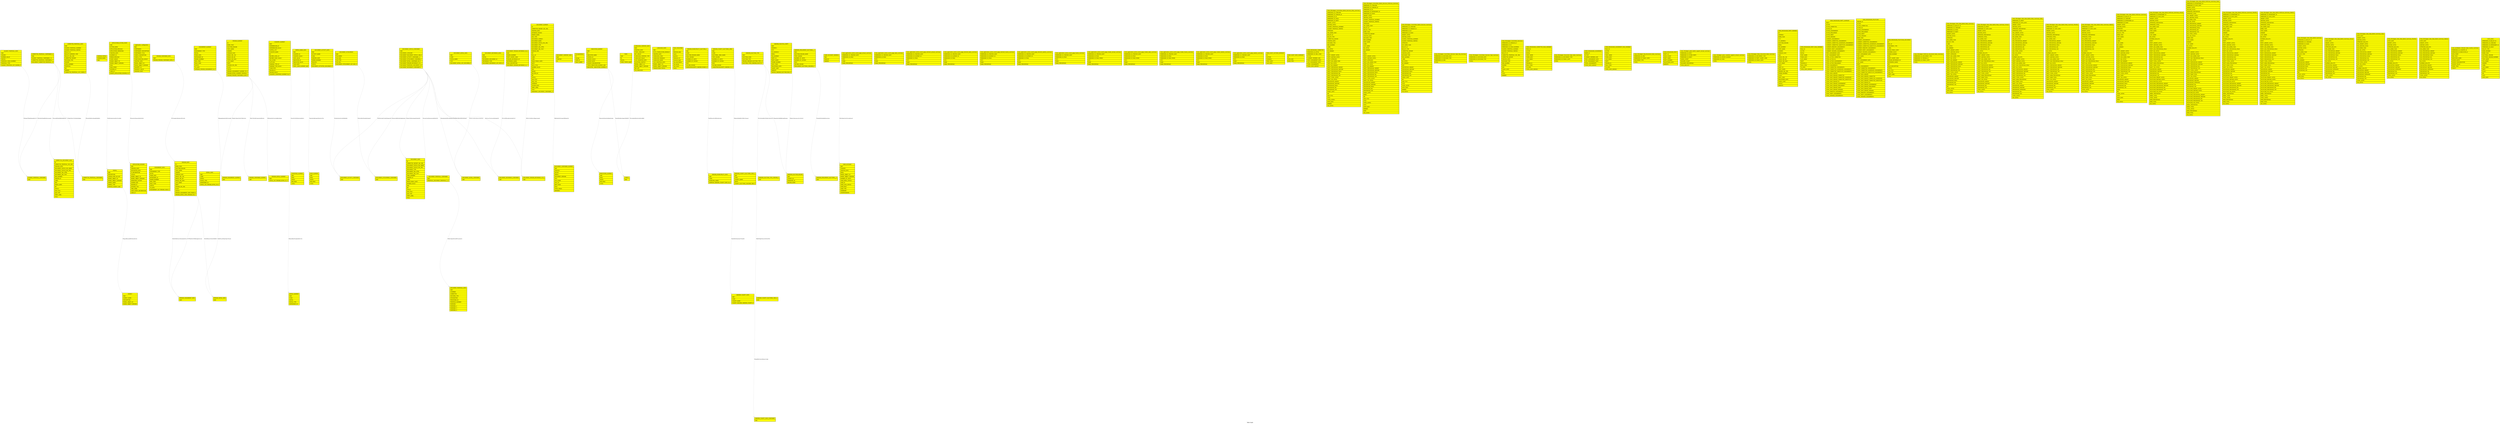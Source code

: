 digraph TableGraph {
  compound=true;
    bgcolor="white"; 
    fontcolor="black"; fontname="Helvetica"; fontsize="10.0"; 
    ranksep="equally"; 
    label="Table Graph"; 
    URL="http://tools.hibernate.org";
  edge [
        color="lightgrey", 
        fontcolor="black", 
        fontname="Helvetica", 
        fontsize="8.0",         
        labelangle=-25.0, 
        labeldistance=1.5
        headport=nw,
        tailport=se
        ];
  node [
       fontcolor="black",
       fontname="Helvetica", 
       fontsize="10.0", 
       shape=record, 
       fillcolor="yellow", 
       style="solid,filled"];

/* TODO: multi schema tables */
  /* Node AGAINST_PROPOSAL_CONTAINER */
  AGAINST_PROPOSAL_CONTAINER [ label = "{ AGAINST_PROPOSAL_CONTAINER| <HJID>HJID\l }" ]  
  
  /* edges/nodes for AGAINST_PROPOSAL_CONTAINER */
  /* Node AGAINST_PROPOSAL_DATA */
  AGAINST_PROPOSAL_DATA [ label = "{ AGAINST_PROPOSAL_DATA| <HJID>HJID\l | <HEADER>HEADER\l | <NUMBER_VALUE>NUMBER_VALUE\l | <PARTIES>PARTIES\l | <PROPOSAL_ISSUE_NUMBER>PROPOSAL_ISSUE_NUMBER\l | <PROPOSAL_TYPE>PROPOSAL_TYPE\l | <AGAINST_PROPOSAL_LIST_AGAINS_0>AGAINST_PROPOSAL_LIST_AGAINS_0\l }" ]  
  
  /* edges/nodes for AGAINST_PROPOSAL_DATA */
     AGAINST_PROPOSAL_DATA -> AGAINST_PROPOSAL_CONTAINER [ 
        label="FK3egrje7f0gidhatqcg65xs7v7" 
        ]
  /* Node AGENCY */
  AGENCY [ label = "{ AGENCY| <HJID>HJID\l | <AGENCY_NAME>AGENCY_NAME\l | <DESCRIPTION>DESCRIPTION\l | <MODEL_OBJECT_ID>MODEL_OBJECT_ID\l | <MODEL_OBJECT_VERSION>MODEL_OBJECT_VERSION\l }" ]  
  
  /* edges/nodes for AGENCY */
  /* Node APPLICATION_ACTION_EVENT */
  APPLICATION_ACTION_EVENT [ label = "{ APPLICATION_ACTION_EVENT| <HJID>HJID\l | <ACTION_NAME>ACTION_NAME\l | <APPLICATION_MESSAGE>APPLICATION_MESSAGE\l | <APPLICATION_OPERATION>APPLICATION_OPERATION\l | <CREATED_DATE>CREATED_DATE\l | <ELEMENT_ID>ELEMENT_ID\l | <ERROR_MESSAGE>ERROR_MESSAGE\l | <EVENT_GROUP>EVENT_GROUP\l | <MODEL_OBJECT_ID>MODEL_OBJECT_ID\l | <MODEL_OBJECT_VERSION>MODEL_OBJECT_VERSION\l | <PAGE>PAGE\l | <PAGE_MODE>PAGE_MODE\l | <SESSION_ID>SESSION_ID\l | <USER_ID>USER_ID\l | <EVENTS_APPLICATION_SESSION_H_0>EVENTS_APPLICATION_SESSION_H_0\l }" ]  
  
  /* edges/nodes for APPLICATION_ACTION_EVENT */
     APPLICATION_ACTION_EVENT -> APPLICATION_SESSION [ 
        label="FKhspx4sv9i3guoah9wjfci9c9n" 
        ]
  /* Node application_configuration */
  application_configuration [ label = "{ application_configuration| <HJID>HJID\l | <COMPONENT>COMPONENT\l | <COMPONENT_DESCRIPTION>COMPONENT_DESCRIPTION\l | <COMPONENT_TITLE>COMPONENT_TITLE\l | <CONFIG_DESCRIPTION>CONFIG_DESCRIPTION\l | <CONFIG_TITLE>CONFIG_TITLE\l | <CONFIGURATION_GROUP>CONFIGURATION_GROUP\l | <CREATED_DATE>CREATED_DATE\l | <MODEL_OBJECT_ID>MODEL_OBJECT_ID\l | <MODEL_OBJECT_VERSION>MODEL_OBJECT_VERSION\l | <PROPERTY_ID>PROPERTY_ID\l | <PROPERTY_VALUE>PROPERTY_VALUE\l | <UPDATED_DATE>UPDATED_DATE\l }" ]  
  
  /* edges/nodes for application_configuration */
  /* Node APPLICATION_SESSION */
  APPLICATION_SESSION [ label = "{ APPLICATION_SESSION| <HJID>HJID\l | <CREATED_DATE>CREATED_DATE\l | <DESTROYED_DATE>DESTROYED_DATE\l | <IP_INFORMATION>IP_INFORMATION\l | <LOCALE>LOCALE\l | <MODEL_OBJECT_ID>MODEL_OBJECT_ID\l | <MODEL_OBJECT_VERSION>MODEL_OBJECT_VERSION\l | <OPERATING_SYSTEM>OPERATING_SYSTEM\l | <SCREEN_SIZE>SCREEN_SIZE\l | <SESSION_ID>SESSION_ID\l | <SESSION_TYPE>SESSION_TYPE\l | <TIME_ZONE>TIME_ZONE\l | <USER_AGENT_INFORMATION>USER_AGENT_INFORMATION\l | <USER_ID>USER_ID\l }" ]  
  
  /* edges/nodes for APPLICATION_SESSION */
  /* Node ASSIGNMENT_DATA */
  ASSIGNMENT_DATA [ label = "{ ASSIGNMENT_DATA| <HJID>HJID\l | <ASSIGNMENT_TYPE>ASSIGNMENT_TYPE\l | <DETAIL>DETAIL\l | <FROM_DATE>FROM_DATE\l | <INTRESSENT_ID>INTRESSENT_ID\l | <ORDER_NUMBER>ORDER_NUMBER\l | <ORG_CODE>ORG_CODE\l | <ROLE_CODE>ROLE_CODE\l | <STATUS>STATUS\l | <TO_DATE>TO_DATE\l | <ASSIGNMENT_LIST_PERSON_ASSIG_0>ASSIGNMENT_LIST_PERSON_ASSIG_0\l }" ]  
  
  /* edges/nodes for ASSIGNMENT_DATA */
     ASSIGNMENT_DATA -> PERSON_ASSIGNMENT_DATA [ 
        label="FKaa59o8elny2vn9ssiq2pakmmy" 
        ]
  /* Node ASSIGNMENT_ELEMENT */
  ASSIGNMENT_ELEMENT [ label = "{ ASSIGNMENT_ELEMENT| <HJID>HJID\l | <ASSIGNMENT_TYPE>ASSIGNMENT_TYPE\l | <DETAIL>DETAIL\l | <FROM_DATE>FROM_DATE\l | <INTRESSENT_ID>INTRESSENT_ID\l | <ORDER_NUMBER>ORDER_NUMBER\l | <ORG_CODE>ORG_CODE\l | <ROLE_CODE>ROLE_CODE\l | <STATUS>STATUS\l | <TO_DATE>TO_DATE\l | <UPPDRAG_PERSON_ASSIGNMENT_EL_0>UPPDRAG_PERSON_ASSIGNMENT_EL_0\l }" ]  
  
  /* edges/nodes for ASSIGNMENT_ELEMENT */
     ASSIGNMENT_ELEMENT -> PERSON_ASSIGNMENT_ELEMENT [ 
        label="FK8egqg9aadqnijh6hluireipd0" 
        ]
  /* Node COMMITTEE_DOCUMENT_DATA */
  COMMITTEE_DOCUMENT_DATA [ label = "{ COMMITTEE_DOCUMENT_DATA| <ID>ID\l | <COMMITTEE_PROPOSAL_URL_XML>COMMITTEE_PROPOSAL_URL_XML\l | <CREATED_DATE>CREATED_DATE\l | <DOCUMENT_STATUS_URL_WWW>DOCUMENT_STATUS_URL_WWW\l | <DOCUMENT_STATUS_URL_XML>DOCUMENT_STATUS_URL_XML\l | <DOCUMENT_URL_HTML>DOCUMENT_URL_HTML\l | <DOCUMENT_URL_TEXT>DOCUMENT_URL_TEXT\l | <END_NUMBER>END_NUMBER\l | <HANGAR_ID>HANGAR_ID\l | <LABEL>LABEL\l | <ORG>ORG\l | <PUBLIC_DATE>PUBLIC_DATE\l | <RM>RM\l | <STATUS>STATUS\l | <SUB_TITLE>SUB_TITLE\l | <SUB_TYPE>SUB_TYPE\l | <TEMP_LABEL>TEMP_LABEL\l | <TITLE>TITLE\l }" ]  
  
  /* edges/nodes for COMMITTEE_DOCUMENT_DATA */
  /* Node COMMITTEE_PROPOSAL_COMPONENT_0 */
  COMMITTEE_PROPOSAL_COMPONENT_0 [ label = "{ COMMITTEE_PROPOSAL_COMPONENT_0| <HJID>HJID\l | <AGAINST_PROPOSAL_CONTAINER_C_0>AGAINST_PROPOSAL_CONTAINER_C_0\l | <COMMITTEE_PROPOSAL_CONTAINER_0>COMMITTEE_PROPOSAL_CONTAINER_0\l | <DOCUMENT_COMMITTEE_PROPOSAL__0>DOCUMENT_COMMITTEE_PROPOSAL__0\l }" ]  
  
  /* edges/nodes for COMMITTEE_PROPOSAL_COMPONENT_0 */
     COMMITTEE_PROPOSAL_COMPONENT_0 -> AGAINST_PROPOSAL_CONTAINER [ 
        label="FK9i2al9m5kgd9thektcwsoqp2v" 
        ]
     COMMITTEE_PROPOSAL_COMPONENT_0 -> COMMITTEE_PROPOSAL_CONTAINER [ 
        label="FKi3gkr30xryn70y36obj44gbpg" 
        ]
     COMMITTEE_PROPOSAL_COMPONENT_0 -> COMMITTEE_DOCUMENT_DATA [ 
        label="FK1qvyi065liq2b982befb96n4d" 
        ]
  /* Node COMMITTEE_PROPOSAL_CONTAINER */
  COMMITTEE_PROPOSAL_CONTAINER [ label = "{ COMMITTEE_PROPOSAL_CONTAINER| <HJID>HJID\l }" ]  
  
  /* edges/nodes for COMMITTEE_PROPOSAL_CONTAINER */
  /* Node COMMITTEE_PROPOSAL_DATA */
  COMMITTEE_PROPOSAL_DATA [ label = "{ COMMITTEE_PROPOSAL_DATA| <HJID>HJID\l | <AGAINST_PROPOSAL_NUMBER>AGAINST_PROPOSAL_NUMBER\l | <AGAINST_PROPOSAL_PARTIES>AGAINST_PROPOSAL_PARTIES\l | <BALLOT_ID>BALLOT_ID\l | <BALLOT_SUMMARY_ITEM>BALLOT_SUMMARY_ITEM\l | <BALLOT_URL_XML>BALLOT_URL_XML\l | <COMMITTEE_REPORT>COMMITTEE_REPORT\l | <DECISION_TYPE>DECISION_TYPE\l | <HEADER>HEADER\l | <ISSUE_NUMBER>ISSUE_NUMBER\l | <PROPOSAL>PROPOSAL\l | <RM>RM\l | <WINNER>WINNER\l | <COMMITTEE_PROPOSAL_LIST_COMM_0>COMMITTEE_PROPOSAL_LIST_COMM_0\l }" ]  
  
  /* edges/nodes for COMMITTEE_PROPOSAL_DATA */
     COMMITTEE_PROPOSAL_DATA -> COMMITTEE_PROPOSAL_CONTAINER [ 
        label="FKhww95s89vnx8uqpbkk5jb82ly" 
        ]
  /* Node COUNTRIES_ELEMENT */
  COUNTRIES_ELEMENT [ label = "{ COUNTRIES_ELEMENT| <HJID>HJID\l | <PAGE>PAGE\l | <PAGES>PAGES\l | <PER_PAGE>PER_PAGE\l | <TOTAL>TOTAL\l }" ]  
  
  /* edges/nodes for COUNTRIES_ELEMENT */
  /* Node COUNTRY_ELEMENT */
  COUNTRY_ELEMENT [ label = "{ COUNTRY_ELEMENT| <HJID>HJID\l | <ADMINREGION_ID>ADMINREGION_ID\l | <ADMINREGION_VALUE>ADMINREGION_VALUE\l | <CAPITAL_CITY>CAPITAL_CITY\l | <COUNTRY_NAME>COUNTRY_NAME\l | <ID>ID\l | <INCOME_LEVEL_ID>INCOME_LEVEL_ID\l | <INCOME_LEVEL_VALUE>INCOME_LEVEL_VALUE\l | <ISO_2CODE>ISO_2CODE\l | <LATITUDE>LATITUDE\l | <LENDING_TYPE_ID>LENDING_TYPE_ID\l | <LENDING_TYPE_VALUE>LENDING_TYPE_VALUE\l | <LONGITUDE>LONGITUDE\l | <REGION_ID>REGION_ID\l | <REGION_VALUE>REGION_VALUE\l | <COUNTRY_COUNTRIES_ELEMENT_HJ_0>COUNTRY_COUNTRIES_ELEMENT_HJ_0\l }" ]  
  
  /* edges/nodes for COUNTRY_ELEMENT */
     COUNTRY_ELEMENT -> COUNTRIES_ELEMENT [ 
        label="FKnyef134rhl4klxsky3spfdp7g" 
        ]
  /* Node DATA_ELEMENT */
  DATA_ELEMENT [ label = "{ DATA_ELEMENT| <HJID>HJID\l | <PAGE>PAGE\l | <PAGES>PAGES\l | <PER_PAGE>PER_PAGE\l | <TOTAL>TOTAL\l }" ]  
  
  /* edges/nodes for DATA_ELEMENT */
  /* Node DETAIL_DATA */
  DETAIL_DATA [ label = "{ DETAIL_DATA| <HJID>HJID\l | <CODE>CODE\l | <DETAIL>DETAIL\l | <DETAIL_TYPE>DETAIL_TYPE\l | <INTRESSENT_ID>INTRESSENT_ID\l | <DETAIL_LIST_PERSON_DETAIL_DA_0>DETAIL_LIST_PERSON_DETAIL_DA_0\l }" ]  
  
  /* edges/nodes for DETAIL_DATA */
     DETAIL_DATA -> PERSON_DETAIL_DATA [ 
        label="FKjpf91ucj529qyt15gs7r0yx2p" 
        ]
  /* Node DETAIL_ELEMENT */
  DETAIL_ELEMENT [ label = "{ DETAIL_ELEMENT| <HJID>HJID\l | <CODE>CODE\l | <DETAIL>DETAIL\l | <DETAIL_TYPE>DETAIL_TYPE\l | <INTRESSENT_ID>INTRESSENT_ID\l }" ]  
  
  /* edges/nodes for DETAIL_ELEMENT */
  /* Node DOCUMENT_ACTIVITY_CONTAINER */
  DOCUMENT_ACTIVITY_CONTAINER [ label = "{ DOCUMENT_ACTIVITY_CONTAINER| <HJID>HJID\l }" ]  
  
  /* edges/nodes for DOCUMENT_ACTIVITY_CONTAINER */
  /* Node DOCUMENT_ACTIVITY_DATA */
  DOCUMENT_ACTIVITY_DATA [ label = "{ DOCUMENT_ACTIVITY_DATA| <HJID>HJID\l | <ACTIVITY_NAME>ACTIVITY_NAME\l | <CODE>CODE\l | <CREATED_DATE>CREATED_DATE\l | <ORDER_NUMBER>ORDER_NUMBER\l | <PROCESS>PROCESS\l | <STATUS>STATUS\l | <DOCUMENT_ACTIVITIES_DOCUMENT_0>DOCUMENT_ACTIVITIES_DOCUMENT_0\l }" ]  
  
  /* edges/nodes for DOCUMENT_ACTIVITY_DATA */
     DOCUMENT_ACTIVITY_DATA -> DOCUMENT_ACTIVITY_CONTAINER [ 
        label="FK1djmtx4rrenfrny0h9kbk6dkr" 
        ]
  /* Node DOCUMENT_ATTACHMENT */
  DOCUMENT_ATTACHMENT [ label = "{ DOCUMENT_ATTACHMENT| <HJID>HJID\l | <FILE_NAME>FILE_NAME\l | <FILE_SIZE>FILE_SIZE\l | <FILE_TYPE>FILE_TYPE\l | <FILE_URL>FILE_URL\l | <DOCUMENT_ATTACHMENT_LIST_DOC_0>DOCUMENT_ATTACHMENT_LIST_DOC_0\l }" ]  
  
  /* edges/nodes for DOCUMENT_ATTACHMENT */
     DOCUMENT_ATTACHMENT -> DOCUMENT_ATTACHMENT_CONTAINER [ 
        label="FK5iwv5bkvf22potj0srhjexed7" 
        ]
  /* Node DOCUMENT_ATTACHMENT_CONTAINER */
  DOCUMENT_ATTACHMENT_CONTAINER [ label = "{ DOCUMENT_ATTACHMENT_CONTAINER| <HJID>HJID\l }" ]  
  
  /* edges/nodes for DOCUMENT_ATTACHMENT_CONTAINER */
  /* Node DOCUMENT_CONTAINER_ELEMENT */
  DOCUMENT_CONTAINER_ELEMENT [ label = "{ DOCUMENT_CONTAINER_ELEMENT| <HJID>HJID\l | <CREATED>CREATED\l | <DATUM>DATUM\l | <DEBUG>DEBUG\l | <DOCUMENT_VERSION>DOCUMENT_VERSION\l | <HITS>HITS\l | <HITS_FROM>HITS_FROM\l | <HITS_TO>HITS_TO\l | <NEXT_PAGE>NEXT_PAGE\l | <PAGE>PAGE\l | <TOTAL_PAGES>TOTAL_PAGES\l | <WARNING>WARNING\l }" ]  
  
  /* edges/nodes for DOCUMENT_CONTAINER_ELEMENT */
  /* Node DOCUMENT_CONTENT_DATA */
  DOCUMENT_CONTENT_DATA [ label = "{ DOCUMENT_CONTENT_DATA| <HJID>HJID\l | <CONTENT>CONTENT\l | <ID>ID\l }" ]  
  
  /* edges/nodes for DOCUMENT_CONTENT_DATA */
  /* Node DOCUMENT_DATA */
  DOCUMENT_DATA [ label = "{ DOCUMENT_DATA| <ID>ID\l | <COMMITTEE_REPORT_URL_XML>COMMITTEE_REPORT_URL_XML\l | <DOCUMENT_STATUS_URL_WWW>DOCUMENT_STATUS_URL_WWW\l | <DOCUMENT_STATUS_URL_XML>DOCUMENT_STATUS_URL_XML\l | <DOCUMENT_TYPE>DOCUMENT_TYPE\l | <DOCUMENT_URL_HTML>DOCUMENT_URL_HTML\l | <DOCUMENT_URL_TEXT>DOCUMENT_URL_TEXT\l | <FINAL_NUMBER>FINAL_NUMBER\l | <HANGAR_ID>HANGAR_ID\l | <LABEL>LABEL\l | <MADE_PUBLIC_DATE>MADE_PUBLIC_DATE\l | <NUMBER_VALUE>NUMBER_VALUE\l | <ORG>ORG\l | <RM>RM\l | <STATUS>STATUS\l | <SUB_TITLE>SUB_TITLE\l | <SUB_TYPE>SUB_TYPE\l | <TEMP_LABEL>TEMP_LABEL\l | <TITLE>TITLE\l }" ]  
  
  /* edges/nodes for DOCUMENT_DATA */
  /* Node DOCUMENT_DETAIL_CONTAINER */
  DOCUMENT_DETAIL_CONTAINER [ label = "{ DOCUMENT_DETAIL_CONTAINER| <HJID>HJID\l }" ]  
  
  /* edges/nodes for DOCUMENT_DETAIL_CONTAINER */
  /* Node DOCUMENT_DETAIL_DATA */
  DOCUMENT_DETAIL_DATA [ label = "{ DOCUMENT_DETAIL_DATA| <HJID>HJID\l | <CODE>CODE\l | <DETAIL_NAME>DETAIL_NAME\l | <TEXT>TEXT\l | <DOCUMENT_DETAIL_LIST_DOCUMEN_0>DOCUMENT_DETAIL_LIST_DOCUMEN_0\l }" ]  
  
  /* edges/nodes for DOCUMENT_DETAIL_DATA */
     DOCUMENT_DETAIL_DATA -> DOCUMENT_DETAIL_CONTAINER [ 
        label="FK5d2u7md3uvfwsieccdas9rula" 
        ]
  /* Node DOCUMENT_ELEMENT */
  DOCUMENT_ELEMENT [ label = "{ DOCUMENT_ELEMENT| <ID>ID\l | <COMMITTEE_REPORT_URL_XML>COMMITTEE_REPORT_URL_XML\l | <CREATED_DATE>CREATED_DATE\l | <DATABASE_SOURCE>DATABASE_SOURCE\l | <DEBATE_NAME>DEBATE_NAME\l | <DOC_TYPE>DOC_TYPE\l | <DOCUMENT_FORMAT>DOCUMENT_FORMAT\l | <DOCUMENT_NAME>DOCUMENT_NAME\l | <DOCUMENT_STATUS_URL_XML>DOCUMENT_STATUS_URL_XML\l | <DOCUMENT_TYPE>DOCUMENT_TYPE\l | <DOCUMENT_URL_HTML>DOCUMENT_URL_HTML\l | <DOCUMENT_URL_TEXT>DOCUMENT_URL_TEXT\l | <DOMAIN_ORG>DOMAIN_ORG\l | <HIT>HIT\l | <KALL_ID>KALL_ID\l | <LABEL>LABEL\l | <LANG>LANG\l | <MADE_PUBLIC_DATE>MADE_PUBLIC_DATE\l | <NOTE>NOTE\l | <NOTE_TITLE>NOTE_TITLE\l | <NUMBER_VALUE>NUMBER_VALUE\l | <ORG>ORG\l | <ORIGIN>ORIGIN\l | <RELATED_ID>RELATED_ID\l | <RM>RM\l | <STATUS>STATUS\l | <SUB_TITLE>SUB_TITLE\l | <SUB_TYPE>SUB_TYPE\l | <SUMMARY>SUMMARY\l | <SYSTEM_DATE>SYSTEM_DATE\l | <TEMP_LABEL>TEMP_LABEL\l | <TITLE>TITLE\l | <DOKUMENT_DOCUMENT_CONTAINER__0>DOKUMENT_DOCUMENT_CONTAINER__0\l }" ]  
  
  /* edges/nodes for DOCUMENT_ELEMENT */
     DOCUMENT_ELEMENT -> DOCUMENT_CONTAINER_ELEMENT [ 
        label="FK86m6a302xfuxpgc09kfpap41b" 
        ]
  /* Node DOCUMENT_PERSON_REFERENCE_CO_0 */
  DOCUMENT_PERSON_REFERENCE_CO_0 [ label = "{ DOCUMENT_PERSON_REFERENCE_CO_0| <HJID>HJID\l }" ]  
  
  /* edges/nodes for DOCUMENT_PERSON_REFERENCE_CO_0 */
  /* Node DOCUMENT_PERSON_REFERENCE_DA_0 */
  DOCUMENT_PERSON_REFERENCE_DA_0 [ label = "{ DOCUMENT_PERSON_REFERENCE_DA_0| <HJID>HJID\l | <ORDER_NUMBER>ORDER_NUMBER\l | <PARTY_SHORT_CODE>PARTY_SHORT_CODE\l | <PERSON_REFERENCE_ID>PERSON_REFERENCE_ID\l | <REFERENCE_NAME>REFERENCE_NAME\l | <ROLE_DESCRIPTION>ROLE_DESCRIPTION\l | <DOCUMENT_PERSON_REFERENCE_LI_1>DOCUMENT_PERSON_REFERENCE_LI_1\l }" ]  
  
  /* edges/nodes for DOCUMENT_PERSON_REFERENCE_DA_0 */
     DOCUMENT_PERSON_REFERENCE_DA_0 -> DOCUMENT_PERSON_REFERENCE_CO_0 [ 
        label="FK87lvy7dvkl9xcn99ggrxmqeeb" 
        ]
  /* Node DOCUMENT_PROPOSAL_CONTAINER */
  DOCUMENT_PROPOSAL_CONTAINER [ label = "{ DOCUMENT_PROPOSAL_CONTAINER| <HJID>HJID\l | <PROPOSAL_DOCUMENT_PROPOSAL_C_0>PROPOSAL_DOCUMENT_PROPOSAL_C_0\l }" ]  
  
  /* edges/nodes for DOCUMENT_PROPOSAL_CONTAINER */
     DOCUMENT_PROPOSAL_CONTAINER -> DOCUMENT_PROPOSAL_DATA [ 
        label="FKkph1xtgow9mxw087oyivipwmc" 
        ]
  /* Node DOCUMENT_PROPOSAL_DATA */
  DOCUMENT_PROPOSAL_DATA [ label = "{ DOCUMENT_PROPOSAL_DATA| <HJID>HJID\l | <CHAMBER>CHAMBER\l | <COMMITTEE>COMMITTEE\l | <DECISION_TYPE>DECISION_TYPE\l | <DESIGNATION>DESIGNATION\l | <PROCESSED_IN>PROCESSED_IN\l | <PROPOSAL_NUMBER>PROPOSAL_NUMBER\l | <WORDING>WORDING\l | <WORDING_2>WORDING_2\l | <WORDING_3>WORDING_3\l | <WORDING_4>WORDING_4\l }" ]  
  
  /* edges/nodes for DOCUMENT_PROPOSAL_DATA */
  /* Node DOCUMENT_REFERENCE_CONTAINER */
  DOCUMENT_REFERENCE_CONTAINER [ label = "{ DOCUMENT_REFERENCE_CONTAINER| <HJID>HJID\l }" ]  
  
  /* edges/nodes for DOCUMENT_REFERENCE_CONTAINER */
  /* Node DOCUMENT_REFERENCE_DATA */
  DOCUMENT_REFERENCE_DATA [ label = "{ DOCUMENT_REFERENCE_DATA| <HJID>HJID\l | <DETAIL>DETAIL\l | <REFERENCE_DOCUMENT_ID>REFERENCE_DOCUMENT_ID\l | <REFERENCE_TYPE>REFERENCE_TYPE\l | <DOCUMENT_REFERENCE_LIST_DOCU_0>DOCUMENT_REFERENCE_LIST_DOCU_0\l }" ]  
  
  /* edges/nodes for DOCUMENT_REFERENCE_DATA */
     DOCUMENT_REFERENCE_DATA -> DOCUMENT_REFERENCE_CONTAINER [ 
        label="FK7oc5l5f0xva8cykmj3qhfy7yf" 
        ]
  /* Node DOCUMENT_STATUS_CONTAINER */
  DOCUMENT_STATUS_CONTAINER [ label = "{ DOCUMENT_STATUS_CONTAINER| <HJID>HJID\l | <DOCUMENT_CATEGORY>DOCUMENT_CATEGORY\l | <DOCUMENT_DOCUMENT_STATUS_CON_0>DOCUMENT_DOCUMENT_STATUS_CON_0\l | <DOCUMENT_ACTIVITY_CONTAINER__0>DOCUMENT_ACTIVITY_CONTAINER__0\l | <DOCUMENT_ATTACHMENT_CONTAINE_0>DOCUMENT_ATTACHMENT_CONTAINE_0\l | <DOCUMENT_DETAIL_CONTAINER_DO_0>DOCUMENT_DETAIL_CONTAINER_DO_0\l | <DOCUMENT_PERSON_REFERENCE_CO_1>DOCUMENT_PERSON_REFERENCE_CO_1\l | <DOCUMENT_PROPOSAL_DOCUMENT_S_0>DOCUMENT_PROPOSAL_DOCUMENT_S_0\l | <DOCUMENT_REFERENCE_CONTAINER_0>DOCUMENT_REFERENCE_CONTAINER_0\l }" ]  
  
  /* edges/nodes for DOCUMENT_STATUS_CONTAINER */
     DOCUMENT_STATUS_CONTAINER -> DOCUMENT_DATA [ 
        label="FKdngn78r4bwykagjiqhhp6ubhh" 
        ]
     DOCUMENT_STATUS_CONTAINER -> DOCUMENT_ACTIVITY_CONTAINER [ 
        label="FKh5fo4co6a57ew8rr9wgqcief2" 
        ]
     DOCUMENT_STATUS_CONTAINER -> DOCUMENT_ATTACHMENT_CONTAINER [ 
        label="FKq2woiirb89i1ddn40g6ykeadv" 
        ]
     DOCUMENT_STATUS_CONTAINER -> DOCUMENT_DETAIL_CONTAINER [ 
        label="FK6udp4rg5jv9l5hovt82jflps0" 
        ]
     DOCUMENT_STATUS_CONTAINER -> DOCUMENT_PERSON_REFERENCE_CO_0 [ 
        label="FKnt1uux73xnmsu4lqrhjqpkufb" 
        ]
     DOCUMENT_STATUS_CONTAINER -> DOCUMENT_PROPOSAL_CONTAINER [ 
        label="FKnuew2mp3ibyamqnes86cbd276" 
        ]
     DOCUMENT_STATUS_CONTAINER -> DOCUMENT_REFERENCE_CONTAINER [ 
        label="FKs8fdjp1q9tuy0ii64rwb4qqe3" 
        ]
  /* Node DOMAIN_PORTAL */
  DOMAIN_PORTAL [ label = "{ DOMAIN_PORTAL| <DOMAIN_NAME>DOMAIN_NAME\l | <HJID>HJID\l }" ]  
  
  /* edges/nodes for DOMAIN_PORTAL */
     DOMAIN_PORTAL -> PORTAL [ 
        label="FKn8h5aitawhwa46x215yv9q9x" 
        ]
  /* Node EncryptedValue */
  EncryptedValue [ label = "{ EncryptedValue| <id>id\l | <storage>storage\l | <USER_ID>USER_ID\l | <VAULT_NAME>VAULT_NAME\l }" ]  
  
  /* edges/nodes for EncryptedValue */
  /* Node INDICATOR_ELEMENT */
  INDICATOR_ELEMENT [ label = "{ INDICATOR_ELEMENT| <HJID>HJID\l | <ID>ID\l | <INDICATOR_NAME>INDICATOR_NAME\l | <SOURCE_ID>SOURCE_ID\l | <SOURCE_VALUE>SOURCE_VALUE\l | <SOURCE_NOTE>SOURCE_NOTE\l | <SOURCE_ORGANIZATION>SOURCE_ORGANIZATION\l | <TOPICS_INDICATOR_ELEMENT_HJID>TOPICS_INDICATOR_ELEMENT_HJID\l | <INDICATOR__INDICATORS_ELEMEN_0>INDICATOR__INDICATORS_ELEMEN_0\l }" ]  
  
  /* edges/nodes for INDICATOR_ELEMENT */
     INDICATOR_ELEMENT -> TOPICS [ 
        label="FKqo83tlolpfpvu6ggml3648437" 
        ]
     INDICATOR_ELEMENT -> INDICATORS_ELEMENT [ 
        label="FKjajuw0y63aarlsdcb8gn9medq" 
        ]
  /* Node INDICATORS_ELEMENT */
  INDICATORS_ELEMENT [ label = "{ INDICATORS_ELEMENT| <HJID>HJID\l | <PAGE>PAGE\l | <PAGES>PAGES\l | <PER_PAGE>PER_PAGE\l | <TOTAL>TOTAL\l }" ]  
  
  /* edges/nodes for INDICATORS_ELEMENT */
  /* Node LANGUAGE_CONTENT_DATA */
  LANGUAGE_CONTENT_DATA [ label = "{ LANGUAGE_CONTENT_DATA| <HJID>HJID\l | <CREATED_DATE>CREATED_DATE\l | <FROM_LANGUAGE>FROM_LANGUAGE\l | <KEY_GROUP>KEY_GROUP\l | <LANGUAGE_CONTENT_TYPE>LANGUAGE_CONTENT_TYPE\l | <LANGUAGE_VALUE>LANGUAGE_VALUE\l | <LAST_MODIFIED_DATE>LAST_MODIFIED_DATE\l | <LOCATION_CONTEXT>LOCATION_CONTEXT\l | <MODEL_OBJECT_ID>MODEL_OBJECT_ID\l | <MODEL_OBJECT_VERSION>MODEL_OBJECT_VERSION\l | <REF_KEY>REF_KEY\l | <TO_LANGUAGE>TO_LANGUAGE\l }" ]  
  
  /* edges/nodes for LANGUAGE_CONTENT_DATA */
  /* Node LANGUAGE_DATA */
  LANGUAGE_DATA [ label = "{ LANGUAGE_DATA| <HJID>HJID\l | <AUTO_TRANSLATION_ENABLED>AUTO_TRANSLATION_ENABLED\l | <CREATED_DATE>CREATED_DATE\l | <LANGUAGE_CODE>LANGUAGE_CODE\l | <LANGUAGE_ENABLED>LANGUAGE_ENABLED\l | <LANGUAGE_NAME>LANGUAGE_NAME\l | <LAST_MODIFIED_DATE>LAST_MODIFIED_DATE\l | <MODEL_OBJECT_ID>MODEL_OBJECT_ID\l | <MODEL_OBJECT_VERSION>MODEL_OBJECT_VERSION\l | <TRANSLATION_STATUS>TRANSLATION_STATUS\l }" ]  
  
  /* edges/nodes for LANGUAGE_DATA */
  /* Node PERSON_ASSIGNMENT_DATA */
  PERSON_ASSIGNMENT_DATA [ label = "{ PERSON_ASSIGNMENT_DATA| <HJID>HJID\l }" ]  
  
  /* edges/nodes for PERSON_ASSIGNMENT_DATA */
  /* Node PERSON_ASSIGNMENT_ELEMENT */
  PERSON_ASSIGNMENT_ELEMENT [ label = "{ PERSON_ASSIGNMENT_ELEMENT| <HJID>HJID\l }" ]  
  
  /* edges/nodes for PERSON_ASSIGNMENT_ELEMENT */
  /* Node PERSON_CONTAINER_DATA */
  PERSON_CONTAINER_DATA [ label = "{ PERSON_CONTAINER_DATA| <HJID>HJID\l | <PERSON_PERSON_CONTAINER_DATA_0>PERSON_PERSON_CONTAINER_DATA_0\l }" ]  
  
  /* edges/nodes for PERSON_CONTAINER_DATA */
     PERSON_CONTAINER_DATA -> PERSON_DATA [ 
        label="FK74yxgghu58va5py1jfh1hsi9c" 
        ]
  /* Node PERSON_CONTAINER_ELEMENT */
  PERSON_CONTAINER_ELEMENT [ label = "{ PERSON_CONTAINER_ELEMENT| <HJID>HJID\l }" ]  
  
  /* edges/nodes for PERSON_CONTAINER_ELEMENT */
  /* Node PERSON_DATA */
  PERSON_DATA [ label = "{ PERSON_DATA| <ID>ID\l | <BORN_YEAR>BORN_YEAR\l | <ELECTION_REGION>ELECTION_REGION\l | <FIRST_NAME>FIRST_NAME\l | <GENDER>GENDER\l | <HANGAR_GUID>HANGAR_GUID\l | <IMAGE_URL_192>IMAGE_URL_192\l | <IMAGE_URL_80>IMAGE_URL_80\l | <IMAGE_URL_MAX>IMAGE_URL_MAX\l | <LAST_NAME>LAST_NAME\l | <PARTY>PARTY\l | <PERSON_URL_XML>PERSON_URL_XML\l | <PLACE>PLACE\l | <STATUS>STATUS\l | <PERSON_ASSIGNMENT_DATA_PERSO_0>PERSON_ASSIGNMENT_DATA_PERSO_0\l | <PERSON_DETAIL_DATA_PERSON_DA_0>PERSON_DETAIL_DATA_PERSON_DA_0\l }" ]  
  
  /* edges/nodes for PERSON_DATA */
     PERSON_DATA -> PERSON_ASSIGNMENT_DATA [ 
        label="FK74f0qofwn444t8smjgwemunoa" 
        ]
     PERSON_DATA -> PERSON_DETAIL_DATA [ 
        label="FKshlddrbyxj7xi9ux61l6d6t17" 
        ]
  /* Node PERSON_DETAIL_DATA */
  PERSON_DETAIL_DATA [ label = "{ PERSON_DETAIL_DATA| <HJID>HJID\l }" ]  
  
  /* edges/nodes for PERSON_DETAIL_DATA */
  /* Node PERSON_DETAIL_ELEMENT */
  PERSON_DETAIL_ELEMENT [ label = "{ PERSON_DETAIL_ELEMENT| <HJID>HJID\l | <DETAIL_LIST_PERSON_DETAIL_EL_0>DETAIL_LIST_PERSON_DETAIL_EL_0\l }" ]  
  
  /* edges/nodes for PERSON_DETAIL_ELEMENT */
     PERSON_DETAIL_ELEMENT -> DETAIL_ELEMENT [ 
        label="FKjbau0jlkpnfsswgkea8o5u7es" 
        ]
  /* Node PERSON_ELEMENT */
  PERSON_ELEMENT [ label = "{ PERSON_ELEMENT| <ID>ID\l | <BORN_YEAR>BORN_YEAR\l | <ELECTION_REGION>ELECTION_REGION\l | <FIRST_NAME>FIRST_NAME\l | <GENDER>GENDER\l | <HANGAR_GUID>HANGAR_GUID\l | <IMAGE_URL_192>IMAGE_URL_192\l | <IMAGE_URL_80>IMAGE_URL_80\l | <IMAGE_URL_MAX>IMAGE_URL_MAX\l | <LAST_NAME>LAST_NAME\l | <PARTY>PARTY\l | <PERSON_URL_XML>PERSON_URL_XML\l | <PLACE>PLACE\l | <STATUS>STATUS\l | <PERSON_ASSIGNMENT_ELEMENT_PE_0>PERSON_ASSIGNMENT_ELEMENT_PE_0\l | <PERSON_DETAIL_ELEMENT_PERSON_0>PERSON_DETAIL_ELEMENT_PERSON_0\l | <PERSON_PERSON_CONTAINER_ELEM_0>PERSON_PERSON_CONTAINER_ELEM_0\l }" ]  
  
  /* edges/nodes for PERSON_ELEMENT */
     PERSON_ELEMENT -> PERSON_ASSIGNMENT_ELEMENT [ 
        label="FKbe0p7x6pw31it41l70k0n2yhy" 
        ]
     PERSON_ELEMENT -> PERSON_DETAIL_ELEMENT [ 
        label="FKf9ctg19wht1va2oa88p4ubbgw" 
        ]
     PERSON_ELEMENT -> PERSON_CONTAINER_ELEMENT [ 
        label="FKefu7l0m5t9n1gewodw90kcidu" 
        ]
  /* Node PORTAL */
  PORTAL [ label = "{ PORTAL| <HJID>HJID\l | <DESCRIPTION>DESCRIPTION\l | <GOOGLE_MAP_API_KEY>GOOGLE_MAP_API_KEY\l | <MODEL_OBJECT_ID>MODEL_OBJECT_ID\l | <MODEL_OBJECT_VERSION>MODEL_OBJECT_VERSION\l | <PORTAL_NAME>PORTAL_NAME\l | <PORTAL_TYPE>PORTAL_TYPE\l | <PORTALS_AGENCY_HJID>PORTALS_AGENCY_HJID\l }" ]  
  
  /* edges/nodes for PORTAL */
     PORTAL -> AGENCY [ 
        label="FKsguw8bsoydy89243jvss9omra" 
        ]
  /* Node RULE_VIOLATION */
  RULE_VIOLATION [ label = "{ RULE_VIOLATION| <ID>ID\l | <detected_date>detected_date\l | <name>name\l | <positive>positive\l | <reference_id>reference_id\l | <resource_type>resource_type\l | <rule_description>rule_description\l | <rule_group>rule_group\l | <rule_name>rule_name\l | <status>status\l }" ]  
  
  /* edges/nodes for RULE_VIOLATION */
  /* Node SWEDEN_COUNTY_DATA */
  SWEDEN_COUNTY_DATA [ label = "{ SWEDEN_COUNTY_DATA| <HJID>HJID\l | <CODE>CODE\l | <COUNTY_NAME>COUNTY_NAME\l | <COUNTY_REGIONS_SWEDEN_COUNTY_0>COUNTY_REGIONS_SWEDEN_COUNTY_0\l }" ]  
  
  /* edges/nodes for SWEDEN_COUNTY_DATA */
     SWEDEN_COUNTY_DATA -> SWEDEN_COUNTY_DATA_CONTAINER [ 
        label="FKtngf4843n3av2k6wkyn11dqb" 
        ]
  /* Node SWEDEN_COUNTY_DATA_CONTAINER */
  SWEDEN_COUNTY_DATA_CONTAINER [ label = "{ SWEDEN_COUNTY_DATA_CONTAINER| <HJID>HJID\l }" ]  
  
  /* edges/nodes for SWEDEN_COUNTY_DATA_CONTAINER */
  /* Node SWEDEN_COUNTY_ELECTORAL_AREA */
  SWEDEN_COUNTY_ELECTORAL_AREA [ label = "{ SWEDEN_COUNTY_ELECTORAL_AREA| <HJID>HJID\l | <CODE>CODE\l | <ELECTORAL_AREA_NAME>ELECTORAL_AREA_NAME\l | <FIRST_ROUND>FIRST_ROUND\l | <NUMBER_OF_SEATS>NUMBER_OF_SEATS\l | <NUMBER_OF_VOTERS>NUMBER_OF_VOTERS\l | <REST>REST\l | <SECOND_ROUND>SECOND_ROUND\l | <LANDSTINGSVALKRETS_SWEDEN_CO_0>LANDSTINGSVALKRETS_SWEDEN_CO_0\l }" ]  
  
  /* edges/nodes for SWEDEN_COUNTY_ELECTORAL_AREA */
     SWEDEN_COUNTY_ELECTORAL_AREA -> SWEDEN_COUNTY_ELECTORAL_REGI_1 [ 
        label="FK9gx4wfdai883m7895v15rsgym" 
        ]
  /* Node SWEDEN_COUNTY_ELECTORAL_REGI_0 */
  SWEDEN_COUNTY_ELECTORAL_REGI_0 [ label = "{ SWEDEN_COUNTY_ELECTORAL_REGI_0| <HJID>HJID\l }" ]  
  
  /* edges/nodes for SWEDEN_COUNTY_ELECTORAL_REGI_0 */
  /* Node SWEDEN_COUNTY_ELECTORAL_REGI_1 */
  SWEDEN_COUNTY_ELECTORAL_REGI_1 [ label = "{ SWEDEN_COUNTY_ELECTORAL_REGI_1| <HJID>HJID\l | <CODE>CODE\l | <COUNTY_NAME>COUNTY_NAME\l | <SEATS>SEATS\l | <COUNTY_ELECTORAL_REGIONS_SWE_0>COUNTY_ELECTORAL_REGIONS_SWE_0\l }" ]  
  
  /* edges/nodes for SWEDEN_COUNTY_ELECTORAL_REGI_1 */
     SWEDEN_COUNTY_ELECTORAL_REGI_1 -> SWEDEN_COUNTY_ELECTORAL_REGI_0 [ 
        label="FKij8ln56geh3acjvmcl0mw5502" 
        ]
  /* Node SWEDEN_ELECTION_REGION */
  SWEDEN_ELECTION_REGION [ label = "{ SWEDEN_ELECTION_REGION| <HJID>HJID\l | <COUNTY_ID>COUNTY_ID\l | <MUNICIPAL_ID>MUNICIPAL_ID\l | <REGION_NAME>REGION_NAME\l }" ]  
  
  /* edges/nodes for SWEDEN_ELECTION_REGION */
  /* Node SWEDEN_ELECTION_TYPE */
  SWEDEN_ELECTION_TYPE [ label = "{ SWEDEN_ELECTION_TYPE| <HJID>HJID\l | <ELECTION_CODE>ELECTION_CODE\l | <ELECTION_TYPE>ELECTION_TYPE\l | <REGION_SWEDEN_ELECTION_TYPE__0>REGION_SWEDEN_ELECTION_TYPE__0\l | <ELECTION_TYPES_SWEDEN_ELECTI_0>ELECTION_TYPES_SWEDEN_ELECTI_0\l }" ]  
  
  /* edges/nodes for SWEDEN_ELECTION_TYPE */
     SWEDEN_ELECTION_TYPE -> SWEDEN_ELECTION_REGION [ 
        label="FKbqg4wb3v6d8ld8srqg06xgrag" 
        ]
     SWEDEN_ELECTION_TYPE -> SWEDEN_ELECTION_TYPE_CONTAIN_0 [ 
        label="FK13c9mw6dbs70b30e27gkivo36" 
        ]
  /* Node SWEDEN_ELECTION_TYPE_CONTAIN_0 */
  SWEDEN_ELECTION_TYPE_CONTAIN_0 [ label = "{ SWEDEN_ELECTION_TYPE_CONTAIN_0| <HJID>HJID\l }" ]  
  
  /* edges/nodes for SWEDEN_ELECTION_TYPE_CONTAIN_0 */
  /* Node SWEDEN_MUNICIPALITY_DATA */
  SWEDEN_MUNICIPALITY_DATA [ label = "{ SWEDEN_MUNICIPALITY_DATA| <HJID>HJID\l | <CODE>CODE\l | <MUNICIPAL_NAME>MUNICIPAL_NAME\l | <KOMMUN_SWEDEN_COUNTY_DATA_HJ_0>KOMMUN_SWEDEN_COUNTY_DATA_HJ_0\l }" ]  
  
  /* edges/nodes for SWEDEN_MUNICIPALITY_DATA */
     SWEDEN_MUNICIPALITY_DATA -> SWEDEN_COUNTY_DATA [ 
        label="FKpe06dn9owplvps47rtiykytfc" 
        ]
  /* Node SWEDEN_MUNICIPALITY_ELECTION_0 */
  SWEDEN_MUNICIPALITY_ELECTION_0 [ label = "{ SWEDEN_MUNICIPALITY_ELECTION_0| <HJID>HJID\l | <CODE>CODE\l | <ELECTION_REGION_NAME>ELECTION_REGION_NAME\l | <FIRST_ROUND>FIRST_ROUND\l | <NUMBER_OF_SEATS>NUMBER_OF_SEATS\l | <NUMBER_OF_VOTERS>NUMBER_OF_VOTERS\l | <REST>REST\l | <SECOND_ROUND>SECOND_ROUND\l | <KOMMUNVALKRETS_SWEDEN_MUNICI_0>KOMMUNVALKRETS_SWEDEN_MUNICI_0\l }" ]  
  
  /* edges/nodes for SWEDEN_MUNICIPALITY_ELECTION_0 */
     SWEDEN_MUNICIPALITY_ELECTION_0 -> SWEDEN_MUNICIPALITY_DATA [ 
        label="FKp3ffooav9vicf85fanbbcdvao" 
        ]
  /* Node SWEDEN_PARLIAMENT_ELECTORAL__0 */
  SWEDEN_PARLIAMENT_ELECTORAL__0 [ label = "{ SWEDEN_PARLIAMENT_ELECTORAL__0| <HJID>HJID\l }" ]  
  
  /* edges/nodes for SWEDEN_PARLIAMENT_ELECTORAL__0 */
  /* Node SWEDEN_PARLIAMENT_ELECTORAL__1 */
  SWEDEN_PARLIAMENT_ELECTORAL__1 [ label = "{ SWEDEN_PARLIAMENT_ELECTORAL__1| <HJID>HJID\l | <ELECTION_REGION_NAME>ELECTION_REGION_NAME\l | <FIRST_ROUND>FIRST_ROUND\l | <NUMBER_OF_SEATS>NUMBER_OF_SEATS\l | <NUMBER_OF_VOTERS>NUMBER_OF_VOTERS\l | <REST>REST\l | <SECOND_ROUND>SECOND_ROUND\l | <PARLIAMENT_ELECTORAL_REGIONS_0>PARLIAMENT_ELECTORAL_REGIONS_0\l }" ]  
  
  /* edges/nodes for SWEDEN_PARLIAMENT_ELECTORAL__1 */
     SWEDEN_PARLIAMENT_ELECTORAL__1 -> SWEDEN_PARLIAMENT_ELECTORAL__0 [ 
        label="FKsrqbofkrd2a6ijbbt2esu5pnp" 
        ]
  /* Node SWEDEN_POLITICAL_PARTY */
  SWEDEN_POLITICAL_PARTY [ label = "{ SWEDEN_POLITICAL_PARTY| <HJID>HJID\l | <ADDRESS>ADDRESS\l | <CITY>CITY\l | <CO_ADDRESS>CO_ADDRESS\l | <EMAIL>EMAIL\l | <FAX_NUMBER>FAX_NUMBER\l | <PARTY_ID>PARTY_ID\l | <PARTY_NAME>PARTY_NAME\l | <PHONE_NUMBER>PHONE_NUMBER\l | <POST_CODE>POST_CODE\l | <REGISTERED_DATE>REGISTERED_DATE\l | <SHORT_CODE>SHORT_CODE\l | <WEBSITE>WEBSITE\l | <PARTIES_SWEDEN_ELECTION_REGI_0>PARTIES_SWEDEN_ELECTION_REGI_0\l }" ]  
  
  /* edges/nodes for SWEDEN_POLITICAL_PARTY */
     SWEDEN_POLITICAL_PARTY -> SWEDEN_ELECTION_REGION [ 
        label="FKjtqe1s3aeycgvuuhicr244u52" 
        ]
  /* Node TOPIC */
  TOPIC [ label = "{ TOPIC| <HJID>HJID\l | <ID>ID\l | <VALUE_>VALUE_\l | <TOPIC_TOPICS_HJID>TOPIC_TOPICS_HJID\l }" ]  
  
  /* edges/nodes for TOPIC */
     TOPIC -> TOPICS [ 
        label="FK1smjtptx0bfyq3m2w8hv28669" 
        ]
  /* Node TOPICS */
  TOPICS [ label = "{ TOPICS| <HJID>HJID\l }" ]  
  
  /* edges/nodes for TOPICS */
  /* Node USER_ACCOUNT */
  USER_ACCOUNT [ label = "{ USER_ACCOUNT| <HJID>HJID\l | <COUNTRY>COUNTRY\l | <CREATED_DATE>CREATED_DATE\l | <EMAIL>EMAIL\l | <MODEL_OBJECT_ID>MODEL_OBJECT_ID\l | <MODEL_OBJECT_VERSION>MODEL_OBJECT_VERSION\l | <NUMBER_OF_VISITS>NUMBER_OF_VISITS\l | <USER_EMAIL_STATUS>USER_EMAIL_STATUS\l | <USER_ID>USER_ID\l | <USER_LOCK_STATUS>USER_LOCK_STATUS\l | <USER_ROLE>USER_ROLE\l | <USER_TYPE>USER_TYPE\l | <USERNAME>USERNAME\l | <USERPASSWORD>USERPASSWORD\l }" ]  
  
  /* edges/nodes for USER_ACCOUNT */
  /* Node USER_ACCOUNT_ADDRESS */
  USER_ACCOUNT_ADDRESS [ label = "{ USER_ACCOUNT_ADDRESS| <HJID>HJID\l | <HJVALUE>HJVALUE\l | <HJINDEX>HJINDEX\l }" ]  
  
  /* edges/nodes for USER_ACCOUNT_ADDRESS */
     USER_ACCOUNT_ADDRESS -> USER_ACCOUNT [ 
        label="FK9r3o8qsr4xyh2lvnyiq9siwu9" 
        ]
  /* Node view_application_action_event_page_annual_summary */
  view_application_action_event_page_annual_summary [ label = "{ view_application_action_event_page_annual_summary| <EMBEDDED_ID_CREATED_DATE>EMBEDDED_ID_CREATED_DATE\l | <EMBEDDED_ID_PAGE>EMBEDDED_ID_PAGE\l | <HITS>HITS\l | <RANK>RANK\l | <RANK_PERCENTAGE>RANK_PERCENTAGE\l }" ]  
  
  /* edges/nodes for view_application_action_event_page_annual_summary */
  /* Node view_application_action_event_page_daily_summary */
  view_application_action_event_page_daily_summary [ label = "{ view_application_action_event_page_daily_summary| <EMBEDDED_ID_CREATED_DATE>EMBEDDED_ID_CREATED_DATE\l | <EMBEDDED_ID_PAGE>EMBEDDED_ID_PAGE\l | <HITS>HITS\l | <RANK>RANK\l | <RANK_PERCENTAGE>RANK_PERCENTAGE\l }" ]  
  
  /* edges/nodes for view_application_action_event_page_daily_summary */
  /* Node view_application_action_event_page_element_annual_summary */
  view_application_action_event_page_element_annual_summary [ label = "{ view_application_action_event_page_element_annual_summary| <EMBEDDED_ID_CREATED_DATE>EMBEDDED_ID_CREATED_DATE\l | <EMBEDDED_ID_ELEMENT_ID>EMBEDDED_ID_ELEMENT_ID\l | <EMBEDDED_ID_PAGE>EMBEDDED_ID_PAGE\l | <HITS>HITS\l | <RANK>RANK\l | <RANK_PERCENTAGE>RANK_PERCENTAGE\l }" ]  
  
  /* edges/nodes for view_application_action_event_page_element_annual_summary */
  /* Node view_application_action_event_page_element_daily_summary */
  view_application_action_event_page_element_daily_summary [ label = "{ view_application_action_event_page_element_daily_summary| <EMBEDDED_ID_CREATED_DATE>EMBEDDED_ID_CREATED_DATE\l | <EMBEDDED_ID_ELEMENT_ID>EMBEDDED_ID_ELEMENT_ID\l | <EMBEDDED_ID_PAGE>EMBEDDED_ID_PAGE\l | <HITS>HITS\l | <RANK>RANK\l | <RANK_PERCENTAGE>RANK_PERCENTAGE\l }" ]  
  
  /* edges/nodes for view_application_action_event_page_element_daily_summary */
  /* Node view_application_action_event_page_element_hourly_summary */
  view_application_action_event_page_element_hourly_summary [ label = "{ view_application_action_event_page_element_hourly_summary| <EMBEDDED_ID_CREATED_DATE>EMBEDDED_ID_CREATED_DATE\l | <EMBEDDED_ID_ELEMENT_ID>EMBEDDED_ID_ELEMENT_ID\l | <EMBEDDED_ID_PAGE>EMBEDDED_ID_PAGE\l | <HITS>HITS\l | <RANK>RANK\l | <RANK_PERCENTAGE>RANK_PERCENTAGE\l }" ]  
  
  /* edges/nodes for view_application_action_event_page_element_hourly_summary */
  /* Node view_application_action_event_page_element_weekly_summary */
  view_application_action_event_page_element_weekly_summary [ label = "{ view_application_action_event_page_element_weekly_summary| <EMBEDDED_ID_CREATED_DATE>EMBEDDED_ID_CREATED_DATE\l | <EMBEDDED_ID_ELEMENT_ID>EMBEDDED_ID_ELEMENT_ID\l | <EMBEDDED_ID_PAGE>EMBEDDED_ID_PAGE\l | <HITS>HITS\l | <RANK>RANK\l | <RANK_PERCENTAGE>RANK_PERCENTAGE\l }" ]  
  
  /* edges/nodes for view_application_action_event_page_element_weekly_summary */
  /* Node view_application_action_event_page_hourly_summary */
  view_application_action_event_page_hourly_summary [ label = "{ view_application_action_event_page_hourly_summary| <EMBEDDED_ID_CREATED_DATE>EMBEDDED_ID_CREATED_DATE\l | <EMBEDDED_ID_PAGE>EMBEDDED_ID_PAGE\l | <HITS>HITS\l | <RANK>RANK\l | <RANK_PERCENTAGE>RANK_PERCENTAGE\l }" ]  
  
  /* edges/nodes for view_application_action_event_page_hourly_summary */
  /* Node view_application_action_event_page_modes_annual_summary */
  view_application_action_event_page_modes_annual_summary [ label = "{ view_application_action_event_page_modes_annual_summary| <EMBEDDED_ID_CREATED_DATE>EMBEDDED_ID_CREATED_DATE\l | <EMBEDDED_ID_PAGE>EMBEDDED_ID_PAGE\l | <EMBEDDED_ID_PAGE_MODE>EMBEDDED_ID_PAGE_MODE\l | <HITS>HITS\l | <RANK>RANK\l | <RANK_PERCENTAGE>RANK_PERCENTAGE\l }" ]  
  
  /* edges/nodes for view_application_action_event_page_modes_annual_summary */
  /* Node view_application_action_event_page_modes_daily_summary */
  view_application_action_event_page_modes_daily_summary [ label = "{ view_application_action_event_page_modes_daily_summary| <EMBEDDED_ID_CREATED_DATE>EMBEDDED_ID_CREATED_DATE\l | <EMBEDDED_ID_PAGE>EMBEDDED_ID_PAGE\l | <EMBEDDED_ID_PAGE_MODE>EMBEDDED_ID_PAGE_MODE\l | <HITS>HITS\l | <RANK>RANK\l | <RANK_PERCENTAGE>RANK_PERCENTAGE\l }" ]  
  
  /* edges/nodes for view_application_action_event_page_modes_daily_summary */
  /* Node view_application_action_event_page_modes_hourly_summary */
  view_application_action_event_page_modes_hourly_summary [ label = "{ view_application_action_event_page_modes_hourly_summary| <EMBEDDED_ID_CREATED_DATE>EMBEDDED_ID_CREATED_DATE\l | <EMBEDDED_ID_PAGE>EMBEDDED_ID_PAGE\l | <EMBEDDED_ID_PAGE_MODE>EMBEDDED_ID_PAGE_MODE\l | <HITS>HITS\l | <RANK>RANK\l | <RANK_PERCENTAGE>RANK_PERCENTAGE\l }" ]  
  
  /* edges/nodes for view_application_action_event_page_modes_hourly_summary */
  /* Node view_application_action_event_page_modes_weekly_summary */
  view_application_action_event_page_modes_weekly_summary [ label = "{ view_application_action_event_page_modes_weekly_summary| <EMBEDDED_ID_CREATED_DATE>EMBEDDED_ID_CREATED_DATE\l | <EMBEDDED_ID_PAGE>EMBEDDED_ID_PAGE\l | <EMBEDDED_ID_PAGE_MODE>EMBEDDED_ID_PAGE_MODE\l | <HITS>HITS\l | <RANK>RANK\l | <RANK_PERCENTAGE>RANK_PERCENTAGE\l }" ]  
  
  /* edges/nodes for view_application_action_event_page_modes_weekly_summary */
  /* Node view_application_action_event_page_weekly_summary */
  view_application_action_event_page_weekly_summary [ label = "{ view_application_action_event_page_weekly_summary| <EMBEDDED_ID_CREATED_DATE>EMBEDDED_ID_CREATED_DATE\l | <EMBEDDED_ID_PAGE>EMBEDDED_ID_PAGE\l | <HITS>HITS\l | <RANK>RANK\l | <RANK_PERCENTAGE>RANK_PERCENTAGE\l }" ]  
  
  /* edges/nodes for view_application_action_event_page_weekly_summary */
  /* Node VIEW_AUDIT_AUTHOR_SUMMARY */
  VIEW_AUDIT_AUTHOR_SUMMARY [ label = "{ VIEW_AUDIT_AUTHOR_SUMMARY| <ID>ID\l | <AUTHOR>AUTHOR\l | <CHANGES>CHANGES\l | <FIRST_DATE>FIRST_DATE\l | <LAST_DATE>LAST_DATE\l }" ]  
  
  /* edges/nodes for VIEW_AUDIT_AUTHOR_SUMMARY */
  /* Node VIEW_AUDIT_DATA_SUMMARY */
  VIEW_AUDIT_DATA_SUMMARY [ label = "{ VIEW_AUDIT_DATA_SUMMARY| <ID>ID\l | <DATA_SIZE>DATA_SIZE\l | <DATA_TYPE>DATA_TYPE\l }" ]  
  
  /* edges/nodes for VIEW_AUDIT_DATA_SUMMARY */
  /* Node VIEW_RIKSDAGEN_COMMITTEE */
  VIEW_RIKSDAGEN_COMMITTEE [ label = "{ VIEW_RIKSDAGEN_COMMITTEE| <EMBEDDED_ID_DETAIL>EMBEDDED_ID_DETAIL\l | <EMBEDDED_ID_ORG_CODE>EMBEDDED_ID_ORG_CODE\l | <ACTIVE>ACTIVE\l | <CURRENT_MEMBER_SIZE>CURRENT_MEMBER_SIZE\l | <FIRST_ASSIGNMENT_DATE>FIRST_ASSIGNMENT_DATE\l | <LAST_ASSIGNMENT_DATE>LAST_ASSIGNMENT_DATE\l | <TOTAL_ASSIGNMENTS>TOTAL_ASSIGNMENTS\l | <TOTAL_DAYS_SERVED>TOTAL_DAYS_SERVED\l }" ]  
  
  /* edges/nodes for VIEW_RIKSDAGEN_COMMITTEE */
  /* Node View_Riksdagen_Committee_Ballot_Decision_Party_Summary */
  View_Riksdagen_Committee_Ballot_Decision_Party_Summary [ label = "{ View_Riksdagen_Committee_Ballot_Decision_Party_Summary| <EMBEDDED_ID_CONCERN>EMBEDDED_ID_CONCERN\l | <EMBEDDED_ID_HANGAR_ID>EMBEDDED_ID_HANGAR_ID\l | <EMBEDDED_ID_ID>EMBEDDED_ID_ID\l | <EMBEDDED_ID_ISSUE>EMBEDDED_ID_ISSUE\l | <EMBEDDED_ID_PARTY>EMBEDDED_ID_PARTY\l | <ABSENT_VOTES>ABSENT_VOTES\l | <ABSTAIN_VOTES>ABSTAIN_VOTES\l | <AGAINST_PROPOSAL_NUMBER>AGAINST_PROPOSAL_NUMBER\l | <AGAINST_PROPOSAL_PARTIES>AGAINST_PROPOSAL_PARTIES\l | <APPROVED>APPROVED\l | <AVG_BORN_YEAR>AVG_BORN_YEAR\l | <BALLOT_ID>BALLOT_ID\l | <BALLOT_TYPE>BALLOT_TYPE\l | <COMMITTEE_REPORT>COMMITTEE_REPORT\l | <CREATED_DATE>CREATED_DATE\l | <DECISION_TYPE>DECISION_TYPE\l | <END_NUMBER>END_NUMBER\l | <LABEL>LABEL\l | <NO_VOTES>NO_VOTES\l | <NO_WINNER>NO_WINNER\l | <ORG>ORG\l | <PARTY_ABSENT_VOTES>PARTY_ABSENT_VOTES\l | <PARTY_ABSTAIN_VOTES>PARTY_ABSTAIN_VOTES\l | <PARTY_APPROVED>PARTY_APPROVED\l | <PARTY_AVG_BORN_YEAR>PARTY_AVG_BORN_YEAR\l | <PARTY_NO_VOTES>PARTY_NO_VOTES\l | <PARTY_NO_WINNER>PARTY_NO_WINNER\l | <PARTY_PERCENTAGE_ABSENT>PARTY_PERCENTAGE_ABSENT\l | <PARTY_PERCENTAGE_ABSTAIN>PARTY_PERCENTAGE_ABSTAIN\l | <PARTY_PERCENTAGE_MALE>PARTY_PERCENTAGE_MALE\l | <PARTY_PERCENTAGE_NO>PARTY_PERCENTAGE_NO\l | <PARTY_PERCENTAGE_YES>PARTY_PERCENTAGE_YES\l | <PARTY_TOTAL_VOTES>PARTY_TOTAL_VOTES\l | <PARTY_YES_VOTES>PARTY_YES_VOTES\l | <PERCENTAGE_ABSENT>PERCENTAGE_ABSENT\l | <PERCENTAGE_ABSTAIN>PERCENTAGE_ABSTAIN\l | <PERCENTAGE_MALE>PERCENTAGE_MALE\l | <PERCENTAGE_NO>PERCENTAGE_NO\l | <PERCENTAGE_YES>PERCENTAGE_YES\l | <PUBLIC_DATE>PUBLIC_DATE\l | <RM>RM\l | <SUB_TITLE>SUB_TITLE\l | <TITLE>TITLE\l | <TOTAL_VOTES>TOTAL_VOTES\l | <VOTE_DATE>VOTE_DATE\l | <WINNER>WINNER\l | <YES_VOTES>YES_VOTES\l }" ]  
  
  /* edges/nodes for View_Riksdagen_Committee_Ballot_Decision_Party_Summary */
  /* Node View_Riksdagen_Committee_Ballot_Decision_Politician_Summary */
  View_Riksdagen_Committee_Ballot_Decision_Politician_Summary [ label = "{ View_Riksdagen_Committee_Ballot_Decision_Politician_Summary| <EMBEDDED_ID_CONCERN>EMBEDDED_ID_CONCERN\l | <EMBEDDED_ID_HANGAR_ID>EMBEDDED_ID_HANGAR_ID\l | <EMBEDDED_ID_ID>EMBEDDED_ID_ID\l | <EMBEDDED_ID_INTRESSENT_ID>EMBEDDED_ID_INTRESSENT_ID\l | <EMBEDDED_ID_ISSUE>EMBEDDED_ID_ISSUE\l | <ABSENT_VOTES>ABSENT_VOTES\l | <ABSTAIN_VOTES>ABSTAIN_VOTES\l | <AGAINST_PROPOSAL_NUMBER>AGAINST_PROPOSAL_NUMBER\l | <AGAINST_PROPOSAL_PARTIES>AGAINST_PROPOSAL_PARTIES\l | <APPROVED>APPROVED\l | <AVG_BORN_YEAR>AVG_BORN_YEAR\l | <BALLOT_ID>BALLOT_ID\l | <BALLOT_TYPE>BALLOT_TYPE\l | <BORN_YEAR>BORN_YEAR\l | <COMMITTEE_REPORT>COMMITTEE_REPORT\l | <CREATED_DATE>CREATED_DATE\l | <DECISION_TYPE>DECISION_TYPE\l | <END_NUMBER>END_NUMBER\l | <FIRST_NAME>FIRST_NAME\l | <LABEL>LABEL\l | <LAST_NAME>LAST_NAME\l | <NO_VOTES>NO_VOTES\l | <NO_WINNER>NO_WINNER\l | <ORG>ORG\l | <PARTY>PARTY\l | <PARTY_ABSENT_VOTES>PARTY_ABSENT_VOTES\l | <PARTY_ABSTAIN_VOTES>PARTY_ABSTAIN_VOTES\l | <PARTY_APPROVED>PARTY_APPROVED\l | <PARTY_AVG_BORN_YEAR>PARTY_AVG_BORN_YEAR\l | <PARTY_NO_VOTES>PARTY_NO_VOTES\l | <PARTY_NO_WINNER>PARTY_NO_WINNER\l | <PARTY_PERCENTAGE_ABSENT>PARTY_PERCENTAGE_ABSENT\l | <PARTY_PERCENTAGE_ABSTAIN>PARTY_PERCENTAGE_ABSTAIN\l | <PARTY_PERCENTAGE_MALE>PARTY_PERCENTAGE_MALE\l | <PARTY_PERCENTAGE_NO>PARTY_PERCENTAGE_NO\l | <PARTY_PERCENTAGE_YES>PARTY_PERCENTAGE_YES\l | <PARTY_TOTAL_VOTES>PARTY_TOTAL_VOTES\l | <PARTY_YES_VOTES>PARTY_YES_VOTES\l | <PERCENTAGE_ABSENT>PERCENTAGE_ABSENT\l | <PERCENTAGE_ABSTAIN>PERCENTAGE_ABSTAIN\l | <PERCENTAGE_MALE>PERCENTAGE_MALE\l | <PERCENTAGE_NO>PERCENTAGE_NO\l | <PERCENTAGE_YES>PERCENTAGE_YES\l | <PUBLIC_DATE>PUBLIC_DATE\l | <REBEL>REBEL\l | <RM>RM\l | <SUB_TITLE>SUB_TITLE\l | <TITLE>TITLE\l | <TOTAL_VOTES>TOTAL_VOTES\l | <VOTE>VOTE\l | <VOTE_DATE>VOTE_DATE\l | <WINNER>WINNER\l | <WON>WON\l | <YES_VOTES>YES_VOTES\l }" ]  
  
  /* edges/nodes for View_Riksdagen_Committee_Ballot_Decision_Politician_Summary */
  /* Node View_Riksdagen_Committee_Ballot_Decision_Summary */
  View_Riksdagen_Committee_Ballot_Decision_Summary [ label = "{ View_Riksdagen_Committee_Ballot_Decision_Summary| <EMBEDDED_ID_CONCERN>EMBEDDED_ID_CONCERN\l | <EMBEDDED_ID_HANGAR_ID>EMBEDDED_ID_HANGAR_ID\l | <EMBEDDED_ID_ID>EMBEDDED_ID_ID\l | <EMBEDDED_ID_ISSUE>EMBEDDED_ID_ISSUE\l | <ABSENT_VOTES>ABSENT_VOTES\l | <ABSTAIN_VOTES>ABSTAIN_VOTES\l | <AGAINST_PROPOSAL_NUMBER>AGAINST_PROPOSAL_NUMBER\l | <AGAINST_PROPOSAL_PARTIES>AGAINST_PROPOSAL_PARTIES\l | <APPROVED>APPROVED\l | <AVG_BORN_YEAR>AVG_BORN_YEAR\l | <BALLOT_ID>BALLOT_ID\l | <BALLOT_TYPE>BALLOT_TYPE\l | <COMMITTEE_REPORT>COMMITTEE_REPORT\l | <CREATED_DATE>CREATED_DATE\l | <DECISION_TYPE>DECISION_TYPE\l | <END_NUMBER>END_NUMBER\l | <LABEL>LABEL\l | <NO_VOTES>NO_VOTES\l | <NO_WINNER>NO_WINNER\l | <ORG>ORG\l | <PERCENTAGE_ABSENT>PERCENTAGE_ABSENT\l | <PERCENTAGE_ABSTAIN>PERCENTAGE_ABSTAIN\l | <PERCENTAGE_MALE>PERCENTAGE_MALE\l | <PERCENTAGE_NO>PERCENTAGE_NO\l | <PERCENTAGE_YES>PERCENTAGE_YES\l | <PUBLIC_DATE>PUBLIC_DATE\l | <RM>RM\l | <SUB_TITLE>SUB_TITLE\l | <TITLE>TITLE\l | <TOTAL_VOTES>TOTAL_VOTES\l | <VOTE_DATE>VOTE_DATE\l | <WINNER>WINNER\l | <YES_VOTES>YES_VOTES\l }" ]  
  
  /* edges/nodes for View_Riksdagen_Committee_Ballot_Decision_Summary */
  /* Node View_Riksdagen_Committee_Decision_Type_Org_Summary */
  View_Riksdagen_Committee_Decision_Type_Org_Summary [ label = "{ View_Riksdagen_Committee_Decision_Type_Org_Summary| <EMBEDDED_ID_DECISION_DATE>EMBEDDED_ID_DECISION_DATE\l | <EMBEDDED_ID_DECISION_TYPE>EMBEDDED_ID_DECISION_TYPE\l | <EMBEDDED_ID_ORG>EMBEDDED_ID_ORG\l | <TOTAL>TOTAL\l }" ]  
  
  /* edges/nodes for View_Riksdagen_Committee_Decision_Type_Org_Summary */
  /* Node View_Riksdagen_Committee_Decision_Type_Summary */
  View_Riksdagen_Committee_Decision_Type_Summary [ label = "{ View_Riksdagen_Committee_Decision_Type_Summary| <EMBEDDED_ID_DECISION_DATE>EMBEDDED_ID_DECISION_DATE\l | <EMBEDDED_ID_DECISION_TYPE>EMBEDDED_ID_DECISION_TYPE\l | <TOTAL>TOTAL\l }" ]  
  
  /* edges/nodes for View_Riksdagen_Committee_Decision_Type_Summary */
  /* Node View_Riksdagen_Committee_Decisions */
  View_Riksdagen_Committee_Decisions [ label = "{ View_Riksdagen_Committee_Decisions| <EMBEDDED_ID_HANGAR_ID>EMBEDDED_ID_HANGAR_ID\l | <EMBEDDED_ID_ID>EMBEDDED_ID_ID\l | <EMBEDDED_ID_ISSUE_NUMMER>EMBEDDED_ID_ISSUE_NUMMER\l | <AGAINST_PROPOSAL_NUMBER>AGAINST_PROPOSAL_NUMBER\l | <AGAINST_PROPOSAL_PARTIES>AGAINST_PROPOSAL_PARTIES\l | <BALLOT_ID>BALLOT_ID\l | <COMMITTEE_PROPOSAL_URL_XML>COMMITTEE_PROPOSAL_URL_XML\l | <COMMITTEE_REPORT>COMMITTEE_REPORT\l | <CREATED_DATE>CREATED_DATE\l | <DECISION_TYPE>DECISION_TYPE\l | <END_NUMBER>END_NUMBER\l | <HEADER>HEADER\l | <ORG>ORG\l | <PUBLIC_DATE>PUBLIC_DATE\l | <RM>RM\l | <TITLE>TITLE\l | <WINNER>WINNER\l }" ]  
  
  /* edges/nodes for View_Riksdagen_Committee_Decisions */
  /* Node VIEW_RIKSDAGEN_COMMITTEE_ROLE_MEMBER */
  VIEW_RIKSDAGEN_COMMITTEE_ROLE_MEMBER [ label = "{ VIEW_RIKSDAGEN_COMMITTEE_ROLE_MEMBER| <ROLE_ID>ROLE_ID\l | <ACTIVE>ACTIVE\l | <DETAIL>DETAIL\l | <FIRST_NAME>FIRST_NAME\l | <FROM_DATE>FROM_DATE\l | <LAST_NAME>LAST_NAME\l | <PARTY>PARTY\l | <PERSON_ID>PERSON_ID\l | <ROLE_CODE>ROLE_CODE\l | <TO_DATE>TO_DATE\l | <TOTAL_DAYS_SERVED>TOTAL_DAYS_SERVED\l }" ]  
  
  /* edges/nodes for VIEW_RIKSDAGEN_COMMITTEE_ROLE_MEMBER */
  /* Node View_Riksdagen_Document_Type_Daily_Summary */
  View_Riksdagen_Document_Type_Daily_Summary [ label = "{ View_Riksdagen_Document_Type_Daily_Summary| <EMBEDDED_ID_DOCUMENT_TYPE>EMBEDDED_ID_DOCUMENT_TYPE\l | <EMBEDDED_ID_PUBLIC_DATE>EMBEDDED_ID_PUBLIC_DATE\l | <TOTAL>TOTAL\l }" ]  
  
  /* edges/nodes for View_Riksdagen_Document_Type_Daily_Summary */
  /* Node VIEW_RIKSDAGEN_GOVERMENT */
  VIEW_RIKSDAGEN_GOVERMENT [ label = "{ VIEW_RIKSDAGEN_GOVERMENT| <NAME_ID>NAME_ID\l | <ACTIVE>ACTIVE\l | <CURRENT_MEMBER_SIZE>CURRENT_MEMBER_SIZE\l | <FIRST_ASSIGNMENT_DATE>FIRST_ASSIGNMENT_DATE\l | <LAST_ASSIGNMENT_DATE>LAST_ASSIGNMENT_DATE\l | <TOTAL_ASSIGNMENTS>TOTAL_ASSIGNMENTS\l | <TOTAL_DAYS_SERVED>TOTAL_DAYS_SERVED\l }" ]  
  
  /* edges/nodes for VIEW_RIKSDAGEN_GOVERMENT */
  /* Node VIEW_RIKSDAGEN_GOVERMENT_ROLE_MEMBER */
  VIEW_RIKSDAGEN_GOVERMENT_ROLE_MEMBER [ label = "{ VIEW_RIKSDAGEN_GOVERMENT_ROLE_MEMBER| <ROLE_ID>ROLE_ID\l | <ACTIVE>ACTIVE\l | <DETAIL>DETAIL\l | <FIRST_NAME>FIRST_NAME\l | <FROM_DATE>FROM_DATE\l | <LAST_NAME>LAST_NAME\l | <PARTY>PARTY\l | <PERSON_ID>PERSON_ID\l | <ROLE_CODE>ROLE_CODE\l | <TO_DATE>TO_DATE\l | <TOTAL_DAYS_SERVED>TOTAL_DAYS_SERVED\l }" ]  
  
  /* edges/nodes for VIEW_RIKSDAGEN_GOVERMENT_ROLE_MEMBER */
  /* Node View_Riksdagen_Org_Document_Daily_Summary */
  View_Riksdagen_Org_Document_Daily_Summary [ label = "{ View_Riksdagen_Org_Document_Daily_Summary| <EMBEDDED_ID_ORG>EMBEDDED_ID_ORG\l | <EMBEDDED_ID_PUBLIC_DATE>EMBEDDED_ID_PUBLIC_DATE\l | <DOCUMENT_TYPE>DOCUMENT_TYPE\l | <TOTAL>TOTAL\l }" ]  
  
  /* edges/nodes for View_Riksdagen_Org_Document_Daily_Summary */
  /* Node VIEW_RIKSDAGEN_PARTY */
  VIEW_RIKSDAGEN_PARTY [ label = "{ VIEW_RIKSDAGEN_PARTY| <PARTY_ID>PARTY_ID\l | <HEAD_COUNT>HEAD_COUNT\l | <PARTY_NAME>PARTY_NAME\l | <PARTY_NUMBER>PARTY_NUMBER\l | <REGISTERED_DATE>REGISTERED_DATE\l | <WEBSITE>WEBSITE\l }" ]  
  
  /* edges/nodes for VIEW_RIKSDAGEN_PARTY */
  /* Node view_riksdagen_party_ballot_support_annual_summary */
  view_riksdagen_party_ballot_support_annual_summary [ label = "{ view_riksdagen_party_ballot_support_annual_summary| <EMBEDDED_ID_DATE>EMBEDDED_ID_DATE\l | <EMBEDDED_ID_OTHER_PARTY>EMBEDDED_ID_OTHER_PARTY\l | <EMBEDDED_ID_PARTY>EMBEDDED_ID_PARTY\l | <AGREE_COUNT>AGREE_COUNT\l | <DISAGRE_COUNT>DISAGRE_COUNT\l | <DISAGREE_PERCENTAGE>DISAGREE_PERCENTAGE\l | <TOTAL_BALLOTS>TOTAL_BALLOTS\l }" ]  
  
  /* edges/nodes for view_riksdagen_party_ballot_support_annual_summary */
  /* Node view_riksdagen_party_coalation_against_annual_summary */
  view_riksdagen_party_coalation_against_annual_summary [ label = "{ view_riksdagen_party_coalation_against_annual_summary| <EMBEDDED_ID_GROUP_AGAINST>EMBEDDED_ID_GROUP_AGAINST\l | <EMBEDDED_ID_YEAR>EMBEDDED_ID_YEAR\l | <TOTAL>TOTAL\l }" ]  
  
  /* edges/nodes for view_riksdagen_party_coalation_against_annual_summary */
  /* Node View_Riksdagen_Party_Document_Daily_Summary */
  View_Riksdagen_Party_Document_Daily_Summary [ label = "{ View_Riksdagen_Party_Document_Daily_Summary| <EMBEDDED_ID_DOCUMENT_TYPE>EMBEDDED_ID_DOCUMENT_TYPE\l | <EMBEDDED_ID_PARTY_SHORT_CODE>EMBEDDED_ID_PARTY_SHORT_CODE\l | <EMBEDDED_ID_PUBLIC_DATE>EMBEDDED_ID_PUBLIC_DATE\l | <TOTAL>TOTAL\l }" ]  
  
  /* edges/nodes for View_Riksdagen_Party_Document_Daily_Summary */
  /* Node VIEW_RIKSDAGEN_PARTY_MEMBER */
  VIEW_RIKSDAGEN_PARTY_MEMBER [ label = "{ VIEW_RIKSDAGEN_PARTY_MEMBER| <ID>ID\l | <ADDRESS>ADDRESS\l | <BORN_YEAR>BORN_YEAR\l | <CITY>CITY\l | <CO_ADDRESS>CO_ADDRESS\l | <ELECTION_REGION>ELECTION_REGION\l | <EMAIL>EMAIL\l | <FAX_NUMBER>FAX_NUMBER\l | <FIRST_NAME>FIRST_NAME\l | <GENDER>GENDER\l | <HANGAR_GUID>HANGAR_GUID\l | <HJID>HJID\l | <IMAGE_URL_192>IMAGE_URL_192\l | <IMAGE_URL_80>IMAGE_URL_80\l | <IMAGE_URL_MAX>IMAGE_URL_MAX\l | <LAST_NAME>LAST_NAME\l | <PARTY>PARTY\l | <PARTY_ID>PARTY_ID\l | <PARTY_NAME>PARTY_NAME\l | <PERSON_URL_XML>PERSON_URL_XML\l | <PHONE_NUMBER>PHONE_NUMBER\l | <PLACE>PLACE\l | <POST_CODE>POST_CODE\l | <REGISTERED_DATE>REGISTERED_DATE\l | <SHORT_CODE>SHORT_CODE\l | <STATUS>STATUS\l | <WEBSITE>WEBSITE\l }" ]  
  
  /* edges/nodes for VIEW_RIKSDAGEN_PARTY_MEMBER */
  /* Node VIEW_RIKSDAGEN_PARTY_ROLE_MEMBER */
  VIEW_RIKSDAGEN_PARTY_ROLE_MEMBER [ label = "{ VIEW_RIKSDAGEN_PARTY_ROLE_MEMBER| <ROLE_ID>ROLE_ID\l | <ACTIVE>ACTIVE\l | <DETAIL>DETAIL\l | <FIRST_NAME>FIRST_NAME\l | <FROM_DATE>FROM_DATE\l | <LAST_NAME>LAST_NAME\l | <PARTY>PARTY\l | <PERSON_ID>PERSON_ID\l | <ROLE_CODE>ROLE_CODE\l | <TO_DATE>TO_DATE\l | <TOTAL_DAYS_SERVED>TOTAL_DAYS_SERVED\l }" ]  
  
  /* edges/nodes for VIEW_RIKSDAGEN_PARTY_ROLE_MEMBER */
  /* Node VIEW_RIKSDAGEN_PARTY_SUMMARY */
  VIEW_RIKSDAGEN_PARTY_SUMMARY [ label = "{ VIEW_RIKSDAGEN_PARTY_SUMMARY| <PARTY>PARTY\l | <ACTIVE>ACTIVE\l | <ACTIVE_COMMITTEE>ACTIVE_COMMITTEE\l | <ACTIVE_EU>ACTIVE_EU\l | <ACTIVE_GOVERNMENT>ACTIVE_GOVERNMENT\l | <ACTIVE_PARLIAMENT>ACTIVE_PARLIAMENT\l | <ACTIVE_PARTY>ACTIVE_PARTY\l | <ACTIVE_SPEAKER>ACTIVE_SPEAKER\l | <CURRENT_ASSIGNMENTS>CURRENT_ASSIGNMENTS\l | <CURRENT_COMMITTEE_ASSIGNMENTS>CURRENT_COMMITTEE_ASSIGNMENTS\l | <CURRENT_COMMITTEE_LEADERSHIP_ASSIGNMENTS>CURRENT_COMMITTEE_LEADERSHIP_ASSIGNMENTS\l | <CURRENT_COMMITTEE_SUBSTITUTE_ASSIGNMENTS>CURRENT_COMMITTEE_SUBSTITUTE_ASSIGNMENTS\l | <CURRENT_MINISTRY_ASSIGNMENTS>CURRENT_MINISTRY_ASSIGNMENTS\l | <CURRENT_PARTY_ASSIGNMENTS>CURRENT_PARTY_ASSIGNMENTS\l | <CURRENT_SPEAKER_ASSIGNMENTS>CURRENT_SPEAKER_ASSIGNMENTS\l | <FIRST_ASSIGNMENT_DATE>FIRST_ASSIGNMENT_DATE\l | <LAST_ASSIGNMENT_DATE>LAST_ASSIGNMENT_DATE\l | <TOTAL_ACTIVE_COMMITTEE>TOTAL_ACTIVE_COMMITTEE\l | <TOTAL_ACTIVE_EU>TOTAL_ACTIVE_EU\l | <TOTAL_ACTIVE_GOVERNMENT>TOTAL_ACTIVE_GOVERNMENT\l | <TOTAL_ACTIVE_PARLIAMENT>TOTAL_ACTIVE_PARLIAMENT\l | <TOTAL_ASSIGNMENTS>TOTAL_ASSIGNMENTS\l | <TOTAL_COMMITTEE_ASSIGNMENTS>TOTAL_COMMITTEE_ASSIGNMENTS\l | <TOTAL_COMMITTEE_LEADERSHIP_ASSIGNMENTS>TOTAL_COMMITTEE_LEADERSHIP_ASSIGNMENTS\l | <TOTAL_COMMITTEE_SUBSTITUTE_ASSIGNMENTS>TOTAL_COMMITTEE_SUBSTITUTE_ASSIGNMENTS\l | <TOTAL_DAYS_SERVED>TOTAL_DAYS_SERVED\l | <TOTAL_DAYS_SERVED_COMMITTEE>TOTAL_DAYS_SERVED_COMMITTEE\l | <TOTAL_DAYS_SERVED_COMMITTEE_LEADERSHIP>TOTAL_DAYS_SERVED_COMMITTEE_LEADERSHIP\l | <TOTAL_DAYS_SERVED_COMMITTEE_SUBSTITUTE>TOTAL_DAYS_SERVED_COMMITTEE_SUBSTITUTE\l | <TOTAL_DAYS_SERVED_EU>TOTAL_DAYS_SERVED_EU\l | <TOTAL_DAYS_SERVED_GOVERNMENT>TOTAL_DAYS_SERVED_GOVERNMENT\l | <TOTAL_DAYS_SERVED_PARLIAMENT>TOTAL_DAYS_SERVED_PARLIAMENT\l | <TOTAL_DAYS_SERVED_PARTY>TOTAL_DAYS_SERVED_PARTY\l | <TOTAL_DAYS_SERVED_SPEAKER>TOTAL_DAYS_SERVED_SPEAKER\l | <TOTAL_MINISTRY_ASSIGNMENTS>TOTAL_MINISTRY_ASSIGNMENTS\l | <TOTAL_PARTY_ASSIGNMENTS>TOTAL_PARTY_ASSIGNMENTS\l | <TOTAL_SPEAKER_ASSIGNMENTS>TOTAL_SPEAKER_ASSIGNMENTS\l }" ]  
  
  /* edges/nodes for VIEW_RIKSDAGEN_PARTY_SUMMARY */
  /* Node VIEW_RIKSDAGEN_POLITICIAN */
  VIEW_RIKSDAGEN_POLITICIAN [ label = "{ VIEW_RIKSDAGEN_POLITICIAN| <PERSON_ID>PERSON_ID\l | <ACTIVE>ACTIVE\l | <ACTIVE_COMMITTEE>ACTIVE_COMMITTEE\l | <ACTIVE_EU>ACTIVE_EU\l | <ACTIVE_GOVERNMENT>ACTIVE_GOVERNMENT\l | <ACTIVE_PARLIAMENT>ACTIVE_PARLIAMENT\l | <ACTIVE_PARTY>ACTIVE_PARTY\l | <ACTIVE_SPEAKER>ACTIVE_SPEAKER\l | <BORN_YEAR>BORN_YEAR\l | <CURRENT_ASSIGNMENTS>CURRENT_ASSIGNMENTS\l | <CURRENT_COMMITTEE_ASSIGNMENTS>CURRENT_COMMITTEE_ASSIGNMENTS\l | <CURRENT_COMMITTEE_LEADERSHIP_ASSIGNMENTS>CURRENT_COMMITTEE_LEADERSHIP_ASSIGNMENTS\l | <CURRENT_COMMITTEE_SUBSTITUTE_ASSIGNMENTS>CURRENT_COMMITTEE_SUBSTITUTE_ASSIGNMENTS\l | <CURRENT_MINISTRY_ASSIGNMENTS>CURRENT_MINISTRY_ASSIGNMENTS\l | <CURRENT_PARTY_ASSIGNMENTS>CURRENT_PARTY_ASSIGNMENTS\l | <CURRENT_SPEAKER_ASSIGNMENTS>CURRENT_SPEAKER_ASSIGNMENTS\l | <FIRST_ASSIGNMENT_DATE>FIRST_ASSIGNMENT_DATE\l | <FIRST_NAME>FIRST_NAME\l | <GENDER>GENDER\l | <LAST_ASSIGNMENT_DATE>LAST_ASSIGNMENT_DATE\l | <LAST_NAME>LAST_NAME\l | <PARTY>PARTY\l | <TOTAL_ASSIGNMENTS>TOTAL_ASSIGNMENTS\l | <TOTAL_COMMITTEE_ASSIGNMENTS>TOTAL_COMMITTEE_ASSIGNMENTS\l | <TOTAL_COMMITTEE_LEADERSHIP_ASSIGNMENTS>TOTAL_COMMITTEE_LEADERSHIP_ASSIGNMENTS\l | <TOTAL_COMMITTEE_SUBSTITUTE_ASSIGNMENTS>TOTAL_COMMITTEE_SUBSTITUTE_ASSIGNMENTS\l | <TOTAL_DAYS_SERVED>TOTAL_DAYS_SERVED\l | <TOTAL_DAYS_SERVED_COMMITTEE>TOTAL_DAYS_SERVED_COMMITTEE\l | <TOTAL_DAYS_SERVED_COMMITTEE_LEADERSHIP>TOTAL_DAYS_SERVED_COMMITTEE_LEADERSHIP\l | <TOTAL_DAYS_SERVED_COMMITTEE_SUBSTITUTE>TOTAL_DAYS_SERVED_COMMITTEE_SUBSTITUTE\l | <TOTAL_DAYS_SERVED_EU>TOTAL_DAYS_SERVED_EU\l | <TOTAL_DAYS_SERVED_GOVERNMENT>TOTAL_DAYS_SERVED_GOVERNMENT\l | <TOTAL_DAYS_SERVED_PARLIAMENT>TOTAL_DAYS_SERVED_PARLIAMENT\l | <TOTAL_DAYS_SERVED_PARTY>TOTAL_DAYS_SERVED_PARTY\l | <TOTAL_DAYS_SERVED_SPEAKER>TOTAL_DAYS_SERVED_SPEAKER\l | <TOTAL_MINISTRY_ASSIGNMENTS>TOTAL_MINISTRY_ASSIGNMENTS\l | <TOTAL_PARTY_ASSIGNMENTS>TOTAL_PARTY_ASSIGNMENTS\l | <TOTAL_SPEAKER_ASSIGNMENTS>TOTAL_SPEAKER_ASSIGNMENTS\l }" ]  
  
  /* edges/nodes for VIEW_RIKSDAGEN_POLITICIAN */
  /* Node VIEW_RIKSDAGEN_POLITICIAN_DOCUMENT */
  VIEW_RIKSDAGEN_POLITICIAN_DOCUMENT [ label = "{ VIEW_RIKSDAGEN_POLITICIAN_DOCUMENT| <ID>ID\l | <DOC_ID>DOC_ID\l | <DOCUMENT_TYPE>DOCUMENT_TYPE\l | <LABEL>LABEL\l | <MADE_PUBLIC_DATE>MADE_PUBLIC_DATE\l | <NUMBER_VALUE>NUMBER_VALUE\l | <ORDER_NUMBER>ORDER_NUMBER\l | <ORG>ORG\l | <PARTY_SHORT_CODE>PARTY_SHORT_CODE\l | <PERSON_REFERENCE_ID>PERSON_REFERENCE_ID\l | <REFERENCE_NAME>REFERENCE_NAME\l | <RM>RM\l | <ROLE_DESCRIPTION>ROLE_DESCRIPTION\l | <STATUS>STATUS\l | <SUB_TITLE>SUB_TITLE\l | <SUB_TYPE>SUB_TYPE\l | <TEMP_LABEL>TEMP_LABEL\l | <TITLE>TITLE\l }" ]  
  
  /* edges/nodes for VIEW_RIKSDAGEN_POLITICIAN_DOCUMENT */
  /* Node View_Riksdagen_Politician_Document_Daily_Summary */
  View_Riksdagen_Politician_Document_Daily_Summary [ label = "{ View_Riksdagen_Politician_Document_Daily_Summary| <EMBEDDED_ID_DOCUMENT_TYPE>EMBEDDED_ID_DOCUMENT_TYPE\l | <EMBEDDED_ID_PERSON_ID>EMBEDDED_ID_PERSON_ID\l | <EMBEDDED_ID_PUBLIC_DATE>EMBEDDED_ID_PUBLIC_DATE\l | <TOTAL>TOTAL\l }" ]  
  
  /* edges/nodes for View_Riksdagen_Politician_Document_Daily_Summary */
  /* Node View_Riksdagen_Vote_Data_Ballot_Party_Summary */
  View_Riksdagen_Vote_Data_Ballot_Party_Summary [ label = "{ View_Riksdagen_Vote_Data_Ballot_Party_Summary| <EMBEDDED_ID_BALLOT_ID>EMBEDDED_ID_BALLOT_ID\l | <EMBEDDED_ID_CONCERN>EMBEDDED_ID_CONCERN\l | <EMBEDDED_ID_ISSUE>EMBEDDED_ID_ISSUE\l | <EMBEDDED_ID_PARTY>EMBEDDED_ID_PARTY\l | <ABSENT_VOTES>ABSENT_VOTES\l | <ABSTAIN_VOTES>ABSTAIN_VOTES\l | <APPROVED>APPROVED\l | <AVG_BORN_YEAR>AVG_BORN_YEAR\l | <BALLOT_TYPE>BALLOT_TYPE\l | <LABEL>LABEL\l | <NO_VOTES>NO_VOTES\l | <NO_WINNER>NO_WINNER\l | <PARTY_ABSENT_VOTES>PARTY_ABSENT_VOTES\l | <PARTY_ABSTAIN_VOTES>PARTY_ABSTAIN_VOTES\l | <PARTY_APPROVED>PARTY_APPROVED\l | <PARTY_AVG_BORN_YEAR>PARTY_AVG_BORN_YEAR\l | <PARTY_NO_VOTES>PARTY_NO_VOTES\l | <PARTY_NO_WINNER>PARTY_NO_WINNER\l | <PARTY_PERCENTAGE_ABSENT>PARTY_PERCENTAGE_ABSENT\l | <PARTY_PERCENTAGE_ABSTAIN>PARTY_PERCENTAGE_ABSTAIN\l | <PARTY_PERCENTAGE_MALE>PARTY_PERCENTAGE_MALE\l | <PARTY_PERCENTAGE_NO>PARTY_PERCENTAGE_NO\l | <PARTY_PERCENTAGE_YES>PARTY_PERCENTAGE_YES\l | <PARTY_TOTAL_VOTES>PARTY_TOTAL_VOTES\l | <PARTY_YES_VOTES>PARTY_YES_VOTES\l | <PERCENTAGE_ABSENT>PERCENTAGE_ABSENT\l | <PERCENTAGE_ABSTAIN>PERCENTAGE_ABSTAIN\l | <PERCENTAGE_MALE>PERCENTAGE_MALE\l | <PERCENTAGE_NO>PERCENTAGE_NO\l | <PERCENTAGE_YES>PERCENTAGE_YES\l | <RM>RM\l | <TOTAL_VOTES>TOTAL_VOTES\l | <VOTE_DATE>VOTE_DATE\l | <YES_VOTES>YES_VOTES\l }" ]  
  
  /* edges/nodes for View_Riksdagen_Vote_Data_Ballot_Party_Summary */
  /* Node View_Riksdagen_Vote_Data_Ballot_Party_Summary_Annual */
  View_Riksdagen_Vote_Data_Ballot_Party_Summary_Annual [ label = "{ View_Riksdagen_Vote_Data_Ballot_Party_Summary_Annual| <EMBEDDED_ID_PARTY>EMBEDDED_ID_PARTY\l | <EMBEDDED_ID_VOTE_DATE>EMBEDDED_ID_VOTE_DATE\l | <ABSENT_VOTES>ABSENT_VOTES\l | <ABSTAIN_VOTES>ABSTAIN_VOTES\l | <APPROVED_PERCENTAGE>APPROVED_PERCENTAGE\l | <APPROVED_TOTAL>APPROVED_TOTAL\l | <AVG_BORN_YEAR>AVG_BORN_YEAR\l | <AVG_PERCENTAGE_ABSENT>AVG_PERCENTAGE_ABSENT\l | <AVG_PERCENTAGE_ABSTAIN>AVG_PERCENTAGE_ABSTAIN\l | <AVG_PERCENTAGE_MALE>AVG_PERCENTAGE_MALE\l | <AVG_PERCENTAGE_NO>AVG_PERCENTAGE_NO\l | <AVG_PERCENTAGE_YES>AVG_PERCENTAGE_YES\l | <NO_VOTES>NO_VOTES\l | <NUMBER_BALLOTS>NUMBER_BALLOTS\l | <PARTY_ABSENT_VOTES>PARTY_ABSENT_VOTES\l | <PARTY_ABSTAIN_VOTES>PARTY_ABSTAIN_VOTES\l | <PARTY_AVG_BORN_YEAR>PARTY_AVG_BORN_YEAR\l | <PARTY_AVG_PERCENTAGE_MALE>PARTY_AVG_PERCENTAGE_MALE\l | <PARTY_NO_VOTES>PARTY_NO_VOTES\l | <PARTY_PERCENTAGE_ABSENT>PARTY_PERCENTAGE_ABSENT\l | <PARTY_PERCENTAGE_ABSTAIN>PARTY_PERCENTAGE_ABSTAIN\l | <PARTY_PERCENTAGE_NO>PARTY_PERCENTAGE_NO\l | <PARTY_PERCENTAGE_YES>PARTY_PERCENTAGE_YES\l | <PARTY_TOTAL_VOTES>PARTY_TOTAL_VOTES\l | <PARTY_WON_PERCENTAGE>PARTY_WON_PERCENTAGE\l | <PARTY_WON_TOTAL>PARTY_WON_TOTAL\l | <PARTY_YES_VOTES>PARTY_YES_VOTES\l | <PERCENTAGE_ABSENT>PERCENTAGE_ABSENT\l | <PERCENTAGE_ABSTAIN>PERCENTAGE_ABSTAIN\l | <PERCENTAGE_NO>PERCENTAGE_NO\l | <PERCENTAGE_YES>PERCENTAGE_YES\l | <TOTAL_VOTES>TOTAL_VOTES\l | <YES_VOTES>YES_VOTES\l }" ]  
  
  /* edges/nodes for View_Riksdagen_Vote_Data_Ballot_Party_Summary_Annual */
  /* Node View_Riksdagen_Vote_Data_Ballot_Party_Summary_Daily */
  View_Riksdagen_Vote_Data_Ballot_Party_Summary_Daily [ label = "{ View_Riksdagen_Vote_Data_Ballot_Party_Summary_Daily| <EMBEDDED_ID_PARTY>EMBEDDED_ID_PARTY\l | <EMBEDDED_ID_VOTE_DATE>EMBEDDED_ID_VOTE_DATE\l | <ABSENT_VOTES>ABSENT_VOTES\l | <ABSTAIN_VOTES>ABSTAIN_VOTES\l | <APPROVED_PERCENTAGE>APPROVED_PERCENTAGE\l | <APPROVED_TOTAL>APPROVED_TOTAL\l | <AVG_ABSENT_VOTES>AVG_ABSENT_VOTES\l | <AVG_ABSTAIN_VOTES>AVG_ABSTAIN_VOTES\l | <AVG_BORN_YEAR>AVG_BORN_YEAR\l | <AVG_NO_VOTES>AVG_NO_VOTES\l | <AVG_PERCENTAGE_ABSENT>AVG_PERCENTAGE_ABSENT\l | <AVG_PERCENTAGE_ABSTAIN>AVG_PERCENTAGE_ABSTAIN\l | <AVG_PERCENTAGE_MALE>AVG_PERCENTAGE_MALE\l | <AVG_PERCENTAGE_NO>AVG_PERCENTAGE_NO\l | <AVG_PERCENTAGE_YES>AVG_PERCENTAGE_YES\l | <AVG_TOTAL_VOTES>AVG_TOTAL_VOTES\l | <AVG_YES_VOTES>AVG_YES_VOTES\l | <NO_VOTES>NO_VOTES\l | <NUMBER_BALLOTS>NUMBER_BALLOTS\l | <PARTY_ABSENT_VOTES>PARTY_ABSENT_VOTES\l | <PARTY_ABSTAIN_VOTES>PARTY_ABSTAIN_VOTES\l | <PARTY_AVG_BORN_YEAR>PARTY_AVG_BORN_YEAR\l | <PARTY_AVG_PERCENTAGE_MALE>PARTY_AVG_PERCENTAGE_MALE\l | <PARTY_NO_VOTES>PARTY_NO_VOTES\l | <PARTY_PERCENTAGE_ABSENT>PARTY_PERCENTAGE_ABSENT\l | <PARTY_PERCENTAGE_ABSTAIN>PARTY_PERCENTAGE_ABSTAIN\l | <PARTY_PERCENTAGE_NO>PARTY_PERCENTAGE_NO\l | <PARTY_PERCENTAGE_YES>PARTY_PERCENTAGE_YES\l | <PARTY_TOTAL_VOTES>PARTY_TOTAL_VOTES\l | <PARTY_WON_PERCENTAGE>PARTY_WON_PERCENTAGE\l | <PARTY_WON_TOTAL>PARTY_WON_TOTAL\l | <PARTY_YES_VOTES>PARTY_YES_VOTES\l | <PERCENTAGE_ABSENT>PERCENTAGE_ABSENT\l | <PERCENTAGE_ABSTAIN>PERCENTAGE_ABSTAIN\l | <PERCENTAGE_APPROVED>PERCENTAGE_APPROVED\l | <PERCENTAGE_NO>PERCENTAGE_NO\l | <PERCENTAGE_YES>PERCENTAGE_YES\l | <TOTAL_VOTES>TOTAL_VOTES\l | <YES_VOTES>YES_VOTES\l }" ]  
  
  /* edges/nodes for View_Riksdagen_Vote_Data_Ballot_Party_Summary_Daily */
  /* Node View_Riksdagen_Vote_Data_Ballot_Party_Summary_Monthly */
  View_Riksdagen_Vote_Data_Ballot_Party_Summary_Monthly [ label = "{ View_Riksdagen_Vote_Data_Ballot_Party_Summary_Monthly| <EMBEDDED_ID_PARTY>EMBEDDED_ID_PARTY\l | <EMBEDDED_ID_VOTE_DATE>EMBEDDED_ID_VOTE_DATE\l | <ABSENT_VOTES>ABSENT_VOTES\l | <ABSTAIN_VOTES>ABSTAIN_VOTES\l | <APPROVED_PERCENTAGE>APPROVED_PERCENTAGE\l | <APPROVED_TOTAL>APPROVED_TOTAL\l | <AVG_BORN_YEAR>AVG_BORN_YEAR\l | <AVG_PERCENTAGE_ABSENT>AVG_PERCENTAGE_ABSENT\l | <AVG_PERCENTAGE_ABSTAIN>AVG_PERCENTAGE_ABSTAIN\l | <AVG_PERCENTAGE_MALE>AVG_PERCENTAGE_MALE\l | <AVG_PERCENTAGE_NO>AVG_PERCENTAGE_NO\l | <AVG_PERCENTAGE_YES>AVG_PERCENTAGE_YES\l | <NO_VOTES>NO_VOTES\l | <NUMBER_BALLOTS>NUMBER_BALLOTS\l | <PARTY_ABSENT_VOTES>PARTY_ABSENT_VOTES\l | <PARTY_ABSTAIN_VOTES>PARTY_ABSTAIN_VOTES\l | <PARTY_AVG_BORN_YEAR>PARTY_AVG_BORN_YEAR\l | <PARTY_AVG_PERCENTAGE_MALE>PARTY_AVG_PERCENTAGE_MALE\l | <PARTY_NO_VOTES>PARTY_NO_VOTES\l | <PARTY_PERCENTAGE_ABSENT>PARTY_PERCENTAGE_ABSENT\l | <PARTY_PERCENTAGE_ABSTAIN>PARTY_PERCENTAGE_ABSTAIN\l | <PARTY_PERCENTAGE_NO>PARTY_PERCENTAGE_NO\l | <PARTY_PERCENTAGE_YES>PARTY_PERCENTAGE_YES\l | <PARTY_TOTAL_VOTES>PARTY_TOTAL_VOTES\l | <PARTY_WON_PERCENTAGE>PARTY_WON_PERCENTAGE\l | <PARTY_WON_TOTAL>PARTY_WON_TOTAL\l | <PARTY_YES_VOTES>PARTY_YES_VOTES\l | <PERCENTAGE_ABSENT>PERCENTAGE_ABSENT\l | <PERCENTAGE_ABSTAIN>PERCENTAGE_ABSTAIN\l | <PERCENTAGE_NO>PERCENTAGE_NO\l | <PERCENTAGE_YES>PERCENTAGE_YES\l | <TOTAL_VOTES>TOTAL_VOTES\l | <YES_VOTES>YES_VOTES\l }" ]  
  
  /* edges/nodes for View_Riksdagen_Vote_Data_Ballot_Party_Summary_Monthly */
  /* Node View_Riksdagen_Vote_Data_Ballot_Party_Summary_Weekly */
  View_Riksdagen_Vote_Data_Ballot_Party_Summary_Weekly [ label = "{ View_Riksdagen_Vote_Data_Ballot_Party_Summary_Weekly| <EMBEDDED_ID_PARTY>EMBEDDED_ID_PARTY\l | <EMBEDDED_ID_VOTE_DATE>EMBEDDED_ID_VOTE_DATE\l | <ABSENT_VOTES>ABSENT_VOTES\l | <ABSTAIN_VOTES>ABSTAIN_VOTES\l | <APPROVED_PERCENTAGE>APPROVED_PERCENTAGE\l | <APPROVED_TOTAL>APPROVED_TOTAL\l | <AVG_BORN_YEAR>AVG_BORN_YEAR\l | <AVG_PERCENTAGE_ABSENT>AVG_PERCENTAGE_ABSENT\l | <AVG_PERCENTAGE_ABSTAIN>AVG_PERCENTAGE_ABSTAIN\l | <AVG_PERCENTAGE_MALE>AVG_PERCENTAGE_MALE\l | <AVG_PERCENTAGE_NO>AVG_PERCENTAGE_NO\l | <AVG_PERCENTAGE_YES>AVG_PERCENTAGE_YES\l | <NO_VOTES>NO_VOTES\l | <NUMBER_BALLOTS>NUMBER_BALLOTS\l | <PARTY_ABSENT_VOTES>PARTY_ABSENT_VOTES\l | <PARTY_ABSTAIN_VOTES>PARTY_ABSTAIN_VOTES\l | <PARTY_AVG_BORN_YEAR>PARTY_AVG_BORN_YEAR\l | <PARTY_AVG_PERCENTAGE_MALE>PARTY_AVG_PERCENTAGE_MALE\l | <PARTY_NO_VOTES>PARTY_NO_VOTES\l | <PARTY_PERCENTAGE_ABSENT>PARTY_PERCENTAGE_ABSENT\l | <PARTY_PERCENTAGE_ABSTAIN>PARTY_PERCENTAGE_ABSTAIN\l | <PARTY_PERCENTAGE_NO>PARTY_PERCENTAGE_NO\l | <PARTY_PERCENTAGE_YES>PARTY_PERCENTAGE_YES\l | <PARTY_TOTAL_VOTES>PARTY_TOTAL_VOTES\l | <PARTY_WON_PERCENTAGE>PARTY_WON_PERCENTAGE\l | <PARTY_WON_TOTAL>PARTY_WON_TOTAL\l | <PARTY_YES_VOTES>PARTY_YES_VOTES\l | <PERCENTAGE_ABSENT>PERCENTAGE_ABSENT\l | <PERCENTAGE_ABSTAIN>PERCENTAGE_ABSTAIN\l | <PERCENTAGE_NO>PERCENTAGE_NO\l | <PERCENTAGE_YES>PERCENTAGE_YES\l | <TOTAL_VOTES>TOTAL_VOTES\l | <YES_VOTES>YES_VOTES\l }" ]  
  
  /* edges/nodes for View_Riksdagen_Vote_Data_Ballot_Party_Summary_Weekly */
  /* Node View_Riksdagen_Vote_Data_Ballot_Politician_Summary */
  View_Riksdagen_Vote_Data_Ballot_Politician_Summary [ label = "{ View_Riksdagen_Vote_Data_Ballot_Politician_Summary| <EMBEDDED_ID_BALLOT_ID>EMBEDDED_ID_BALLOT_ID\l | <EMBEDDED_ID_CONCERN>EMBEDDED_ID_CONCERN\l | <EMBEDDED_ID_INTRESSENT_ID>EMBEDDED_ID_INTRESSENT_ID\l | <EMBEDDED_ID_ISSUE>EMBEDDED_ID_ISSUE\l | <ABSENT_VOTES>ABSENT_VOTES\l | <ABSTAIN_VOTES>ABSTAIN_VOTES\l | <APPROVED>APPROVED\l | <AVG_BORN_YEAR>AVG_BORN_YEAR\l | <BALLOT_TYPE>BALLOT_TYPE\l | <BORN_YEAR>BORN_YEAR\l | <FIRST_NAME>FIRST_NAME\l | <GENDER>GENDER\l | <LABEL>LABEL\l | <LAST_NAME>LAST_NAME\l | <NO_VOTES>NO_VOTES\l | <NO_WINNER>NO_WINNER\l | <PARTY>PARTY\l | <PARTY_ABSENT_VOTES>PARTY_ABSENT_VOTES\l | <PARTY_ABSTAIN_VOTES>PARTY_ABSTAIN_VOTES\l | <PARTY_APPROVED>PARTY_APPROVED\l | <PARTY_AVG_BORN_YEAR>PARTY_AVG_BORN_YEAR\l | <PARTY_NO_VOTES>PARTY_NO_VOTES\l | <PARTY_NO_WINNER>PARTY_NO_WINNER\l | <PARTY_PERCENTAGE_ABSENT>PARTY_PERCENTAGE_ABSENT\l | <PARTY_PERCENTAGE_ABSTAIN>PARTY_PERCENTAGE_ABSTAIN\l | <PARTY_PERCENTAGE_MALE>PARTY_PERCENTAGE_MALE\l | <PARTY_PERCENTAGE_NO>PARTY_PERCENTAGE_NO\l | <PARTY_PERCENTAGE_YES>PARTY_PERCENTAGE_YES\l | <PARTY_TOTAL_VOTES>PARTY_TOTAL_VOTES\l | <PARTY_WON>PARTY_WON\l | <PARTY_YES_VOTES>PARTY_YES_VOTES\l | <PERCENTAGE_ABSENT>PERCENTAGE_ABSENT\l | <PERCENTAGE_ABSTAIN>PERCENTAGE_ABSTAIN\l | <PERCENTAGE_MALE>PERCENTAGE_MALE\l | <PERCENTAGE_NO>PERCENTAGE_NO\l | <PERCENTAGE_YES>PERCENTAGE_YES\l | <REBEL>REBEL\l | <RM>RM\l | <TOTAL_VOTES>TOTAL_VOTES\l | <VOTE>VOTE\l | <VOTE_DATE>VOTE_DATE\l | <WON>WON\l | <YES_VOTES>YES_VOTES\l }" ]  
  
  /* edges/nodes for View_Riksdagen_Vote_Data_Ballot_Politician_Summary */
  /* Node View_Riksdagen_Vote_Data_Ballot_Politician_Summary_Annual */
  View_Riksdagen_Vote_Data_Ballot_Politician_Summary_Annual [ label = "{ View_Riksdagen_Vote_Data_Ballot_Politician_Summary_Annual| <EMBEDDED_ID_INTRESSENT_ID>EMBEDDED_ID_INTRESSENT_ID\l | <EMBEDDED_ID_VOTE_DATE>EMBEDDED_ID_VOTE_DATE\l | <ABSENT_VOTES>ABSENT_VOTES\l | <ABSTAIN_VOTES>ABSTAIN_VOTES\l | <APPROVED_PERCENTAGE>APPROVED_PERCENTAGE\l | <APPROVED_TOTAL>APPROVED_TOTAL\l | <AVG_BORN_YEAR>AVG_BORN_YEAR\l | <BORN_YEAR>BORN_YEAR\l | <FIRST_NAME>FIRST_NAME\l | <GENDER>GENDER\l | <LAST_NAME>LAST_NAME\l | <NO_VOTES>NO_VOTES\l | <NUMBER_BALLOTS>NUMBER_BALLOTS\l | <PARTY>PARTY\l | <PARTY_ABSENT_VOTES>PARTY_ABSENT_VOTES\l | <PARTY_ABSTAIN_VOTES>PARTY_ABSTAIN_VOTES\l | <PARTY_AVG_BORN_YEAR>PARTY_AVG_BORN_YEAR\l | <PARTY_AVG_PERCENTAGE_MALE>PARTY_AVG_PERCENTAGE_MALE\l | <PARTY_NO_VOTES>PARTY_NO_VOTES\l | <PARTY_PERCENTAGE_ABSENT>PARTY_PERCENTAGE_ABSENT\l | <PARTY_PERCENTAGE_ABSTAIN>PARTY_PERCENTAGE_ABSTAIN\l | <PARTY_PERCENTAGE_NO>PARTY_PERCENTAGE_NO\l | <PARTY_PERCENTAGE_YES>PARTY_PERCENTAGE_YES\l | <PARTY_TOTAL_VOTES>PARTY_TOTAL_VOTES\l | <PARTY_WON_PERCENTAGE>PARTY_WON_PERCENTAGE\l | <PARTY_WON_TOTAL>PARTY_WON_TOTAL\l | <PARTY_YES_VOTES>PARTY_YES_VOTES\l | <PERCENTAGE_ABSENT>PERCENTAGE_ABSENT\l | <PERCENTAGE_ABSTAIN>PERCENTAGE_ABSTAIN\l | <PERCENTAGE_NO>PERCENTAGE_NO\l | <PERCENTAGE_YES>PERCENTAGE_YES\l | <POLITICIAN_ABSENT_VOTES>POLITICIAN_ABSENT_VOTES\l | <POLITICIAN_ABSTAIN_VOTES>POLITICIAN_ABSTAIN_VOTES\l | <POLITICIAN_NO_VOTES>POLITICIAN_NO_VOTES\l | <POLITICIAN_PERCENTAGE_ABSENT>POLITICIAN_PERCENTAGE_ABSENT\l | <POLITICIAN_PERCENTAGE_ABSTAIN>POLITICIAN_PERCENTAGE_ABSTAIN\l | <POLITICIAN_PERCENTAGE_NO>POLITICIAN_PERCENTAGE_NO\l | <POLITICIAN_PERCENTAGE_YES>POLITICIAN_PERCENTAGE_YES\l | <POLITICIAN_YES_VOTES>POLITICIAN_YES_VOTES\l | <REBEL_PERCENTAGE>REBEL_PERCENTAGE\l | <REBEL_TOTAL>REBEL_TOTAL\l | <TOTAL_VOTES>TOTAL_VOTES\l | <WON_PERCENTAGE>WON_PERCENTAGE\l | <WON_TOTAL>WON_TOTAL\l | <YES_VOTES>YES_VOTES\l }" ]  
  
  /* edges/nodes for View_Riksdagen_Vote_Data_Ballot_Politician_Summary_Annual */
  /* Node View_Riksdagen_Vote_Data_Ballot_Politician_Summary_Daily */
  View_Riksdagen_Vote_Data_Ballot_Politician_Summary_Daily [ label = "{ View_Riksdagen_Vote_Data_Ballot_Politician_Summary_Daily| <EMBEDDED_ID_INTRESSENT_ID>EMBEDDED_ID_INTRESSENT_ID\l | <EMBEDDED_ID_VOTE_DATE>EMBEDDED_ID_VOTE_DATE\l | <ABSENT_VOTES>ABSENT_VOTES\l | <ABSTAIN_VOTES>ABSTAIN_VOTES\l | <APPROVED_PERCENTAGE>APPROVED_PERCENTAGE\l | <APPROVED_TOTAL>APPROVED_TOTAL\l | <AVG_ABSENT_VOTES>AVG_ABSENT_VOTES\l | <AVG_ABSTAIN_VOTES>AVG_ABSTAIN_VOTES\l | <AVG_BORN_YEAR>AVG_BORN_YEAR\l | <AVG_NO_VOTES>AVG_NO_VOTES\l | <AVG_PERCENTAGE_ABSENT>AVG_PERCENTAGE_ABSENT\l | <AVG_PERCENTAGE_ABSTAIN>AVG_PERCENTAGE_ABSTAIN\l | <AVG_PERCENTAGE_MALE>AVG_PERCENTAGE_MALE\l | <AVG_PERCENTAGE_NO>AVG_PERCENTAGE_NO\l | <AVG_PERCENTAGE_YES>AVG_PERCENTAGE_YES\l | <AVG_TOTAL_VOTES>AVG_TOTAL_VOTES\l | <AVG_YES_VOTES>AVG_YES_VOTES\l | <BORN_YEAR>BORN_YEAR\l | <FIRST_NAME>FIRST_NAME\l | <GENDER>GENDER\l | <LAST_NAME>LAST_NAME\l | <NO_VOTES>NO_VOTES\l | <NUMBER_BALLOTS>NUMBER_BALLOTS\l | <PARTY>PARTY\l | <PARTY_ABSENT_VOTES>PARTY_ABSENT_VOTES\l | <PARTY_ABSTAIN_VOTES>PARTY_ABSTAIN_VOTES\l | <PARTY_AVG_BORN_YEAR>PARTY_AVG_BORN_YEAR\l | <PARTY_AVG_PERCENTAGE_MALE>PARTY_AVG_PERCENTAGE_MALE\l | <PARTY_NO_VOTES>PARTY_NO_VOTES\l | <PARTY_PERCENTAGE_ABSENT>PARTY_PERCENTAGE_ABSENT\l | <PARTY_PERCENTAGE_ABSTAIN>PARTY_PERCENTAGE_ABSTAIN\l | <PARTY_PERCENTAGE_NO>PARTY_PERCENTAGE_NO\l | <PARTY_PERCENTAGE_YES>PARTY_PERCENTAGE_YES\l | <PARTY_TOTAL_VOTES>PARTY_TOTAL_VOTES\l | <PARTY_WON_PERCENTAGE>PARTY_WON_PERCENTAGE\l | <PARTY_WON_TOTAL>PARTY_WON_TOTAL\l | <PARTY_YES_VOTES>PARTY_YES_VOTES\l | <PERCENTAGE_ABSENT>PERCENTAGE_ABSENT\l | <PERCENTAGE_ABSTAIN>PERCENTAGE_ABSTAIN\l | <PERCENTAGE_APPROVED>PERCENTAGE_APPROVED\l | <PERCENTAGE_NO>PERCENTAGE_NO\l | <PERCENTAGE_YES>PERCENTAGE_YES\l | <POLITICIAN_ABSENT_VOTES>POLITICIAN_ABSENT_VOTES\l | <POLITICIAN_ABSTAIN_VOTES>POLITICIAN_ABSTAIN_VOTES\l | <POLITICIAN_NO_VOTES>POLITICIAN_NO_VOTES\l | <POLITICIAN_PERCENTAGE_ABSENT>POLITICIAN_PERCENTAGE_ABSENT\l | <POLITICIAN_PERCENTAGE_ABSTAIN>POLITICIAN_PERCENTAGE_ABSTAIN\l | <POLITICIAN_PERCENTAGE_NO>POLITICIAN_PERCENTAGE_NO\l | <POLITICIAN_PERCENTAGE_YES>POLITICIAN_PERCENTAGE_YES\l | <POLITICIAN_YES_VOTES>POLITICIAN_YES_VOTES\l | <REBEL_PERCENTAGE>REBEL_PERCENTAGE\l | <REBEL_TOTAL>REBEL_TOTAL\l | <TOTAL_VOTES>TOTAL_VOTES\l | <WON_PERCENTAGE>WON_PERCENTAGE\l | <WON_TOTAL>WON_TOTAL\l | <YES_VOTES>YES_VOTES\l }" ]  
  
  /* edges/nodes for View_Riksdagen_Vote_Data_Ballot_Politician_Summary_Daily */
  /* Node View_Riksdagen_Vote_Data_Ballot_Politician_Summary_Monthly */
  View_Riksdagen_Vote_Data_Ballot_Politician_Summary_Monthly [ label = "{ View_Riksdagen_Vote_Data_Ballot_Politician_Summary_Monthly| <EMBEDDED_ID_INTRESSENT_ID>EMBEDDED_ID_INTRESSENT_ID\l | <EMBEDDED_ID_VOTE_DATE>EMBEDDED_ID_VOTE_DATE\l | <ABSENT_VOTES>ABSENT_VOTES\l | <ABSTAIN_VOTES>ABSTAIN_VOTES\l | <APPROVED_PERCENTAGE>APPROVED_PERCENTAGE\l | <APPROVED_TOTAL>APPROVED_TOTAL\l | <AVG_BORN_YEAR>AVG_BORN_YEAR\l | <BORN_YEAR>BORN_YEAR\l | <FIRST_NAME>FIRST_NAME\l | <GENDER>GENDER\l | <LAST_NAME>LAST_NAME\l | <NO_VOTES>NO_VOTES\l | <NUMBER_BALLOTS>NUMBER_BALLOTS\l | <PARTY>PARTY\l | <PARTY_ABSENT_VOTES>PARTY_ABSENT_VOTES\l | <PARTY_ABSTAIN_VOTES>PARTY_ABSTAIN_VOTES\l | <PARTY_AVG_BORN_YEAR>PARTY_AVG_BORN_YEAR\l | <PARTY_AVG_PERCENTAGE_MALE>PARTY_AVG_PERCENTAGE_MALE\l | <PARTY_NO_VOTES>PARTY_NO_VOTES\l | <PARTY_PERCENTAGE_ABSENT>PARTY_PERCENTAGE_ABSENT\l | <PARTY_PERCENTAGE_ABSTAIN>PARTY_PERCENTAGE_ABSTAIN\l | <PARTY_PERCENTAGE_NO>PARTY_PERCENTAGE_NO\l | <PARTY_PERCENTAGE_YES>PARTY_PERCENTAGE_YES\l | <PARTY_TOTAL_VOTES>PARTY_TOTAL_VOTES\l | <PARTY_WON_PERCENTAGE>PARTY_WON_PERCENTAGE\l | <PARTY_WON_TOTAL>PARTY_WON_TOTAL\l | <PARTY_YES_VOTES>PARTY_YES_VOTES\l | <PERCENTAGE_ABSENT>PERCENTAGE_ABSENT\l | <PERCENTAGE_ABSTAIN>PERCENTAGE_ABSTAIN\l | <PERCENTAGE_NO>PERCENTAGE_NO\l | <PERCENTAGE_YES>PERCENTAGE_YES\l | <POLITICIAN_ABSENT_VOTES>POLITICIAN_ABSENT_VOTES\l | <POLITICIAN_ABSTAIN_VOTES>POLITICIAN_ABSTAIN_VOTES\l | <POLITICIAN_NO_VOTES>POLITICIAN_NO_VOTES\l | <POLITICIAN_PERCENTAGE_ABSENT>POLITICIAN_PERCENTAGE_ABSENT\l | <POLITICIAN_PERCENTAGE_ABSTAIN>POLITICIAN_PERCENTAGE_ABSTAIN\l | <POLITICIAN_PERCENTAGE_NO>POLITICIAN_PERCENTAGE_NO\l | <POLITICIAN_PERCENTAGE_YES>POLITICIAN_PERCENTAGE_YES\l | <POLITICIAN_YES_VOTES>POLITICIAN_YES_VOTES\l | <REBEL_PERCENTAGE>REBEL_PERCENTAGE\l | <REBEL_TOTAL>REBEL_TOTAL\l | <TOTAL_VOTES>TOTAL_VOTES\l | <WON_PERCENTAGE>WON_PERCENTAGE\l | <WON_TOTAL>WON_TOTAL\l | <YES_VOTES>YES_VOTES\l }" ]  
  
  /* edges/nodes for View_Riksdagen_Vote_Data_Ballot_Politician_Summary_Monthly */
  /* Node View_Riksdagen_Vote_Data_Ballot_Politician_Summary_Weekly */
  View_Riksdagen_Vote_Data_Ballot_Politician_Summary_Weekly [ label = "{ View_Riksdagen_Vote_Data_Ballot_Politician_Summary_Weekly| <EMBEDDED_ID_INTRESSENT_ID>EMBEDDED_ID_INTRESSENT_ID\l | <EMBEDDED_ID_VOTE_DATE>EMBEDDED_ID_VOTE_DATE\l | <ABSENT_VOTES>ABSENT_VOTES\l | <ABSTAIN_VOTES>ABSTAIN_VOTES\l | <APPROVED_PERCENTAGE>APPROVED_PERCENTAGE\l | <APPROVED_TOTAL>APPROVED_TOTAL\l | <AVG_BORN_YEAR>AVG_BORN_YEAR\l | <BORN_YEAR>BORN_YEAR\l | <FIRST_NAME>FIRST_NAME\l | <GENDER>GENDER\l | <LAST_NAME>LAST_NAME\l | <NO_VOTES>NO_VOTES\l | <NUMBER_BALLOTS>NUMBER_BALLOTS\l | <PARTY>PARTY\l | <PARTY_ABSENT_VOTES>PARTY_ABSENT_VOTES\l | <PARTY_ABSTAIN_VOTES>PARTY_ABSTAIN_VOTES\l | <PARTY_AVG_BORN_YEAR>PARTY_AVG_BORN_YEAR\l | <PARTY_AVG_PERCENTAGE_MALE>PARTY_AVG_PERCENTAGE_MALE\l | <PARTY_NO_VOTES>PARTY_NO_VOTES\l | <PARTY_PERCENTAGE_ABSENT>PARTY_PERCENTAGE_ABSENT\l | <PARTY_PERCENTAGE_ABSTAIN>PARTY_PERCENTAGE_ABSTAIN\l | <PARTY_PERCENTAGE_NO>PARTY_PERCENTAGE_NO\l | <PARTY_PERCENTAGE_YES>PARTY_PERCENTAGE_YES\l | <PARTY_TOTAL_VOTES>PARTY_TOTAL_VOTES\l | <PARTY_WON_PERCENTAGE>PARTY_WON_PERCENTAGE\l | <PARTY_WON_TOTAL>PARTY_WON_TOTAL\l | <PARTY_YES_VOTES>PARTY_YES_VOTES\l | <PERCENTAGE_ABSENT>PERCENTAGE_ABSENT\l | <PERCENTAGE_ABSTAIN>PERCENTAGE_ABSTAIN\l | <PERCENTAGE_NO>PERCENTAGE_NO\l | <PERCENTAGE_YES>PERCENTAGE_YES\l | <POLITICIAN_ABSENT_VOTES>POLITICIAN_ABSENT_VOTES\l | <POLITICIAN_ABSTAIN_VOTES>POLITICIAN_ABSTAIN_VOTES\l | <POLITICIAN_NO_VOTES>POLITICIAN_NO_VOTES\l | <POLITICIAN_PERCENTAGE_ABSENT>POLITICIAN_PERCENTAGE_ABSENT\l | <POLITICIAN_PERCENTAGE_ABSTAIN>POLITICIAN_PERCENTAGE_ABSTAIN\l | <POLITICIAN_PERCENTAGE_NO>POLITICIAN_PERCENTAGE_NO\l | <POLITICIAN_PERCENTAGE_YES>POLITICIAN_PERCENTAGE_YES\l | <POLITICIAN_YES_VOTES>POLITICIAN_YES_VOTES\l | <REBEL_PERCENTAGE>REBEL_PERCENTAGE\l | <REBEL_TOTAL>REBEL_TOTAL\l | <TOTAL_VOTES>TOTAL_VOTES\l | <WON_PERCENTAGE>WON_PERCENTAGE\l | <WON_TOTAL>WON_TOTAL\l | <YES_VOTES>YES_VOTES\l }" ]  
  
  /* edges/nodes for View_Riksdagen_Vote_Data_Ballot_Politician_Summary_Weekly */
  /* Node View_Riksdagen_Vote_Data_Ballot_Summary */
  View_Riksdagen_Vote_Data_Ballot_Summary [ label = "{ View_Riksdagen_Vote_Data_Ballot_Summary| <EMBEDDED_ID_BALLOT_ID>EMBEDDED_ID_BALLOT_ID\l | <EMBEDDED_ID_CONCERN>EMBEDDED_ID_CONCERN\l | <EMBEDDED_ID_ISSUE>EMBEDDED_ID_ISSUE\l | <ABSENT_VOTES>ABSENT_VOTES\l | <ABSTAIN_VOTES>ABSTAIN_VOTES\l | <APPROVED>APPROVED\l | <AVG_BORN_YEAR>AVG_BORN_YEAR\l | <BALLOT_TYPE>BALLOT_TYPE\l | <LABEL>LABEL\l | <NO_VOTES>NO_VOTES\l | <NO_WINNER>NO_WINNER\l | <PERCENTAGE_ABSENT>PERCENTAGE_ABSENT\l | <PERCENTAGE_ABSTAIN>PERCENTAGE_ABSTAIN\l | <PERCENTAGE_MALE>PERCENTAGE_MALE\l | <PERCENTAGE_NO>PERCENTAGE_NO\l | <PERCENTAGE_YES>PERCENTAGE_YES\l | <RM>RM\l | <TOTAL_VOTES>TOTAL_VOTES\l | <VOTE_DATE>VOTE_DATE\l | <YES_VOTES>YES_VOTES\l }" ]  
  
  /* edges/nodes for View_Riksdagen_Vote_Data_Ballot_Summary */
  /* Node View_Riksdagen_Vote_Data_Ballot_Summary_Annual */
  View_Riksdagen_Vote_Data_Ballot_Summary_Annual [ label = "{ View_Riksdagen_Vote_Data_Ballot_Summary_Annual| <VOTE_DATE>VOTE_DATE\l | <ABSENT_VOTES>ABSENT_VOTES\l | <ABSTAIN_VOTES>ABSTAIN_VOTES\l | <APPROVED_BALLOTS>APPROVED_BALLOTS\l | <AVG_BORN_YEAR>AVG_BORN_YEAR\l | <AVG_PERCENTAGE_ABSENT>AVG_PERCENTAGE_ABSENT\l | <AVG_PERCENTAGE_ABSTAIN>AVG_PERCENTAGE_ABSTAIN\l | <AVG_PERCENTAGE_MALE>AVG_PERCENTAGE_MALE\l | <AVG_PERCENTAGE_NO>AVG_PERCENTAGE_NO\l | <AVG_PERCENTAGE_YES>AVG_PERCENTAGE_YES\l | <NO_VOTES>NO_VOTES\l | <NUMBER_BALLOTS>NUMBER_BALLOTS\l | <PERCENTAGE_ABSENT>PERCENTAGE_ABSENT\l | <PERCENTAGE_ABSTAIN>PERCENTAGE_ABSTAIN\l | <PERCENTAGE_APPROVED>PERCENTAGE_APPROVED\l | <PERCENTAGE_NO>PERCENTAGE_NO\l | <PERCENTAGE_YES>PERCENTAGE_YES\l | <TOTAL_VOTES>TOTAL_VOTES\l | <YES_VOTES>YES_VOTES\l }" ]  
  
  /* edges/nodes for View_Riksdagen_Vote_Data_Ballot_Summary_Annual */
  /* Node View_Riksdagen_Vote_Data_Ballot_Summary_Daily */
  View_Riksdagen_Vote_Data_Ballot_Summary_Daily [ label = "{ View_Riksdagen_Vote_Data_Ballot_Summary_Daily| <VOTE_DATE>VOTE_DATE\l | <ABSENT_VOTES>ABSENT_VOTES\l | <ABSTAIN_VOTES>ABSTAIN_VOTES\l | <APPROVED_BALLOTS>APPROVED_BALLOTS\l | <AVG_ABSENT_VOTES>AVG_ABSENT_VOTES\l | <AVG_ABSTAIN_VOTES>AVG_ABSTAIN_VOTES\l | <AVG_BORN_YEAR>AVG_BORN_YEAR\l | <AVG_NO_VOTES>AVG_NO_VOTES\l | <AVG_PERCENTAGE_ABSENT>AVG_PERCENTAGE_ABSENT\l | <AVG_PERCENTAGE_ABSTAIN>AVG_PERCENTAGE_ABSTAIN\l | <AVG_PERCENTAGE_MALE>AVG_PERCENTAGE_MALE\l | <AVG_PERCENTAGE_NO>AVG_PERCENTAGE_NO\l | <AVG_PERCENTAGE_YES>AVG_PERCENTAGE_YES\l | <AVG_TOTAL_VOTES>AVG_TOTAL_VOTES\l | <AVG_YES_VOTES>AVG_YES_VOTES\l | <NO_VOTES>NO_VOTES\l | <NUMBER_BALLOTS>NUMBER_BALLOTS\l | <PERCENTAGE_ABSENT>PERCENTAGE_ABSENT\l | <PERCENTAGE_ABSTAIN>PERCENTAGE_ABSTAIN\l | <PERCENTAGE_APPROVED>PERCENTAGE_APPROVED\l | <PERCENTAGE_NO>PERCENTAGE_NO\l | <PERCENTAGE_YES>PERCENTAGE_YES\l | <TOTAL_VOTES>TOTAL_VOTES\l | <YES_VOTES>YES_VOTES\l }" ]  
  
  /* edges/nodes for View_Riksdagen_Vote_Data_Ballot_Summary_Daily */
  /* Node View_Riksdagen_Vote_Data_Ballot_Summary_Monthly */
  View_Riksdagen_Vote_Data_Ballot_Summary_Monthly [ label = "{ View_Riksdagen_Vote_Data_Ballot_Summary_Monthly| <VOTE_DATE>VOTE_DATE\l | <ABSENT_VOTES>ABSENT_VOTES\l | <ABSTAIN_VOTES>ABSTAIN_VOTES\l | <APPROVED_BALLOTS>APPROVED_BALLOTS\l | <AVG_BORN_YEAR>AVG_BORN_YEAR\l | <AVG_PERCENTAGE_ABSENT>AVG_PERCENTAGE_ABSENT\l | <AVG_PERCENTAGE_ABSTAIN>AVG_PERCENTAGE_ABSTAIN\l | <AVG_PERCENTAGE_MALE>AVG_PERCENTAGE_MALE\l | <AVG_PERCENTAGE_NO>AVG_PERCENTAGE_NO\l | <AVG_PERCENTAGE_YES>AVG_PERCENTAGE_YES\l | <NO_VOTES>NO_VOTES\l | <NUMBER_BALLOTS>NUMBER_BALLOTS\l | <PERCENTAGE_ABSENT>PERCENTAGE_ABSENT\l | <PERCENTAGE_ABSTAIN>PERCENTAGE_ABSTAIN\l | <PERCENTAGE_APPROVED>PERCENTAGE_APPROVED\l | <PERCENTAGE_NO>PERCENTAGE_NO\l | <PERCENTAGE_YES>PERCENTAGE_YES\l | <TOTAL_VOTES>TOTAL_VOTES\l | <YES_VOTES>YES_VOTES\l }" ]  
  
  /* edges/nodes for View_Riksdagen_Vote_Data_Ballot_Summary_Monthly */
  /* Node View_Riksdagen_Vote_Data_Ballot_Summary_Weekly */
  View_Riksdagen_Vote_Data_Ballot_Summary_Weekly [ label = "{ View_Riksdagen_Vote_Data_Ballot_Summary_Weekly| <VOTE_DATE>VOTE_DATE\l | <ABSENT_VOTES>ABSENT_VOTES\l | <ABSTAIN_VOTES>ABSTAIN_VOTES\l | <APPROVED_BALLOTS>APPROVED_BALLOTS\l | <AVG_BORN_YEAR>AVG_BORN_YEAR\l | <AVG_PERCENTAGE_ABSENT>AVG_PERCENTAGE_ABSENT\l | <AVG_PERCENTAGE_ABSTAIN>AVG_PERCENTAGE_ABSTAIN\l | <AVG_PERCENTAGE_MALE>AVG_PERCENTAGE_MALE\l | <AVG_PERCENTAGE_NO>AVG_PERCENTAGE_NO\l | <AVG_PERCENTAGE_YES>AVG_PERCENTAGE_YES\l | <NO_VOTES>NO_VOTES\l | <NUMBER_BALLOTS>NUMBER_BALLOTS\l | <PERCENTAGE_ABSENT>PERCENTAGE_ABSENT\l | <PERCENTAGE_ABSTAIN>PERCENTAGE_ABSTAIN\l | <PERCENTAGE_APPROVED>PERCENTAGE_APPROVED\l | <PERCENTAGE_NO>PERCENTAGE_NO\l | <PERCENTAGE_YES>PERCENTAGE_YES\l | <TOTAL_VOTES>TOTAL_VOTES\l | <YES_VOTES>YES_VOTES\l }" ]  
  
  /* edges/nodes for View_Riksdagen_Vote_Data_Ballot_Summary_Weekly */
  /* Node view_worldbank_indicator_data_country_summary */
  view_worldbank_indicator_data_country_summary [ label = "{ view_worldbank_indicator_data_country_summary| <EMBEDDED_ID_COUNTRY_ID>EMBEDDED_ID_COUNTRY_ID\l | <EMBEDDED_ID_INDICATOR_ID>EMBEDDED_ID_INDICATOR_ID\l | <DATA_POINT>DATA_POINT\l | <END_YEAR>END_YEAR\l | <INDICATOR_NAME>INDICATOR_NAME\l | <SOURCE_NOTE>SOURCE_NOTE\l | <SOURCE_ORGANIZATION>SOURCE_ORGANIZATION\l | <SOURCE_VALUE>SOURCE_VALUE\l | <START_YEAR>START_YEAR\l | <TOPICS>TOPICS\l }" ]  
  
  /* edges/nodes for view_worldbank_indicator_data_country_summary */
  /* Node VOTE_DATA */
  VOTE_DATA [ label = "{ VOTE_DATA| <EMBEDDED_ID_BALLOT_ID>EMBEDDED_ID_BALLOT_ID\l | <EMBEDDED_ID_CONCERN>EMBEDDED_ID_CONCERN\l | <EMBEDDED_ID_INTRESSENT_ID>EMBEDDED_ID_INTRESSENT_ID\l | <EMBEDDED_ID_ISSUE>EMBEDDED_ID_ISSUE\l | <BALLOT_TYPE>BALLOT_TYPE\l | <BANK_NUMBER>BANK_NUMBER\l | <BORN_YEAR>BORN_YEAR\l | <ELECTORAL_REGION>ELECTORAL_REGION\l | <ELECTORAL_REGION_NUMBER>ELECTORAL_REGION_NUMBER\l | <FIRST_NAME>FIRST_NAME\l | <FULL_NAME>FULL_NAME\l | <GENDER>GENDER\l | <LABEL>LABEL\l | <LAST_NAME>LAST_NAME\l | <PARTY>PARTY\l | <PLACE>PLACE\l | <RM>RM\l | <VOTE>VOTE\l | <VOTE_DATE>VOTE_DATE\l }" ]  
  
  /* edges/nodes for VOTE_DATA */
  /* Node WORLD_BANK_DATA */
  WORLD_BANK_DATA [ label = "{ WORLD_BANK_DATA| <HJID>HJID\l | <COUNTRY_ID>COUNTRY_ID\l | <COUNTRY_VALUE>COUNTRY_VALUE\l | <DATA_VALUE>DATA_VALUE\l | <INDICATOR_ID>INDICATOR_ID\l | <INDICATOR_VALUE>INDICATOR_VALUE\l | <YEAR_DATE>YEAR_DATE\l | <DATA__DATA_ELEMENT_HJID>DATA__DATA_ELEMENT_HJID\l }" ]  
  
  /* edges/nodes for WORLD_BANK_DATA */
     WORLD_BANK_DATA -> DATA_ELEMENT [ 
        label="FKgc6x6nd8empgc0lilevbmm79q" 
        ]

}

